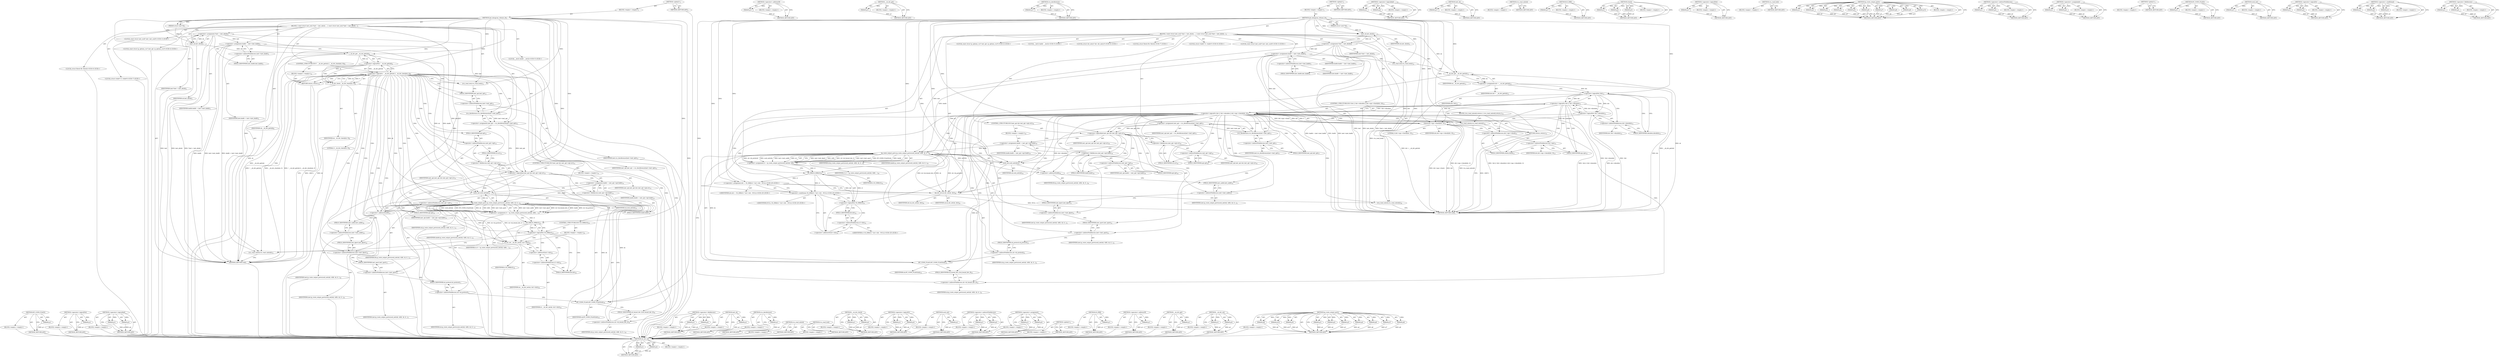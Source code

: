digraph "&lt;operator&gt;.fieldAccess" {
vulnerable_195 [label=<(METHOD,RT_CONN_FLAGS)>];
vulnerable_196 [label=<(PARAM,p1)>];
vulnerable_197 [label=<(BLOCK,&lt;empty&gt;,&lt;empty&gt;)>];
vulnerable_198 [label=<(METHOD_RETURN,ANY)>];
vulnerable_144 [label=<(METHOD,&lt;operator&gt;.logicalNot)>];
vulnerable_145 [label=<(PARAM,p1)>];
vulnerable_146 [label=<(BLOCK,&lt;empty&gt;,&lt;empty&gt;)>];
vulnerable_147 [label=<(METHOD_RETURN,ANY)>];
vulnerable_164 [label=<(METHOD,&lt;operator&gt;.logicalAnd)>];
vulnerable_165 [label=<(PARAM,p1)>];
vulnerable_166 [label=<(PARAM,p2)>];
vulnerable_167 [label=<(BLOCK,&lt;empty&gt;,&lt;empty&gt;)>];
vulnerable_168 [label=<(METHOD_RETURN,ANY)>];
vulnerable_6 [label=<(METHOD,&lt;global&gt;)<SUB>1</SUB>>];
vulnerable_7 [label=<(BLOCK,&lt;empty&gt;,&lt;empty&gt;)<SUB>1</SUB>>];
vulnerable_8 [label=<(METHOD,ip4_datagram_release_cb)<SUB>1</SUB>>];
vulnerable_9 [label=<(PARAM,struct sock *sk)<SUB>1</SUB>>];
vulnerable_10 [label=<(BLOCK,{
 	const struct inet_sock *inet = inet_sk(sk);...,{
 	const struct inet_sock *inet = inet_sk(sk);...)<SUB>2</SUB>>];
vulnerable_11 [label="<(LOCAL,const struct inet_sock* inet: inet_sock*)<SUB>3</SUB>>"];
vulnerable_12 [label=<(&lt;operator&gt;.assignment,*inet = inet_sk(sk))<SUB>3</SUB>>];
vulnerable_13 [label=<(IDENTIFIER,inet,*inet = inet_sk(sk))<SUB>3</SUB>>];
vulnerable_14 [label=<(inet_sk,inet_sk(sk))<SUB>3</SUB>>];
vulnerable_15 [label=<(IDENTIFIER,sk,inet_sk(sk))<SUB>3</SUB>>];
vulnerable_16 [label="<(LOCAL,const struct ip_options_rcu* inet_opt: ip_options_rcu*)<SUB>4</SUB>>"];
vulnerable_17 [label="<(LOCAL,__be32 daddr: __be32)<SUB>5</SUB>>"];
vulnerable_18 [label=<(&lt;operator&gt;.assignment,daddr = inet-&gt;inet_daddr)<SUB>5</SUB>>];
vulnerable_19 [label=<(IDENTIFIER,daddr,daddr = inet-&gt;inet_daddr)<SUB>5</SUB>>];
vulnerable_20 [label=<(&lt;operator&gt;.indirectFieldAccess,inet-&gt;inet_daddr)<SUB>5</SUB>>];
vulnerable_21 [label=<(IDENTIFIER,inet,daddr = inet-&gt;inet_daddr)<SUB>5</SUB>>];
vulnerable_22 [label=<(FIELD_IDENTIFIER,inet_daddr,inet_daddr)<SUB>5</SUB>>];
vulnerable_23 [label="<(LOCAL,struct flowi4 fl4: flowi4)<SUB>6</SUB>>"];
vulnerable_24 [label="<(LOCAL,struct rtable* rt: rtable*)<SUB>7</SUB>>"];
vulnerable_25 [label=<(CONTROL_STRUCTURE,IF,if (! __sk_dst_get(sk) || __sk_dst_check(sk, 0)))<SUB>9</SUB>>];
vulnerable_26 [label=<(&lt;operator&gt;.logicalOr,! __sk_dst_get(sk) || __sk_dst_check(sk, 0))<SUB>9</SUB>>];
vulnerable_27 [label=<(&lt;operator&gt;.logicalNot,! __sk_dst_get(sk))<SUB>9</SUB>>];
vulnerable_28 [label=<(__sk_dst_get,__sk_dst_get(sk))<SUB>9</SUB>>];
vulnerable_29 [label=<(IDENTIFIER,sk,__sk_dst_get(sk))<SUB>9</SUB>>];
vulnerable_30 [label=<(__sk_dst_check,__sk_dst_check(sk, 0))<SUB>9</SUB>>];
vulnerable_31 [label=<(IDENTIFIER,sk,__sk_dst_check(sk, 0))<SUB>9</SUB>>];
vulnerable_32 [label=<(LITERAL,0,__sk_dst_check(sk, 0))<SUB>9</SUB>>];
vulnerable_33 [label=<(BLOCK,&lt;empty&gt;,&lt;empty&gt;)<SUB>10</SUB>>];
vulnerable_34 [label=<(RETURN,return;,return;)<SUB>10</SUB>>];
vulnerable_35 [label=<(rcu_read_lock,rcu_read_lock())<SUB>11</SUB>>];
vulnerable_36 [label=<(&lt;operator&gt;.assignment,inet_opt = rcu_dereference(inet-&gt;inet_opt))<SUB>12</SUB>>];
vulnerable_37 [label=<(IDENTIFIER,inet_opt,inet_opt = rcu_dereference(inet-&gt;inet_opt))<SUB>12</SUB>>];
vulnerable_38 [label=<(rcu_dereference,rcu_dereference(inet-&gt;inet_opt))<SUB>12</SUB>>];
vulnerable_39 [label=<(&lt;operator&gt;.indirectFieldAccess,inet-&gt;inet_opt)<SUB>12</SUB>>];
vulnerable_40 [label=<(IDENTIFIER,inet,rcu_dereference(inet-&gt;inet_opt))<SUB>12</SUB>>];
vulnerable_41 [label=<(FIELD_IDENTIFIER,inet_opt,inet_opt)<SUB>12</SUB>>];
vulnerable_42 [label=<(CONTROL_STRUCTURE,IF,if (inet_opt &amp;&amp; inet_opt-&gt;opt.srr))<SUB>13</SUB>>];
vulnerable_43 [label=<(&lt;operator&gt;.logicalAnd,inet_opt &amp;&amp; inet_opt-&gt;opt.srr)<SUB>13</SUB>>];
vulnerable_44 [label=<(IDENTIFIER,inet_opt,inet_opt &amp;&amp; inet_opt-&gt;opt.srr)<SUB>13</SUB>>];
vulnerable_45 [label=<(&lt;operator&gt;.fieldAccess,inet_opt-&gt;opt.srr)<SUB>13</SUB>>];
vulnerable_46 [label=<(&lt;operator&gt;.indirectFieldAccess,inet_opt-&gt;opt)<SUB>13</SUB>>];
vulnerable_47 [label=<(IDENTIFIER,inet_opt,inet_opt &amp;&amp; inet_opt-&gt;opt.srr)<SUB>13</SUB>>];
vulnerable_48 [label=<(FIELD_IDENTIFIER,opt,opt)<SUB>13</SUB>>];
vulnerable_49 [label=<(FIELD_IDENTIFIER,srr,srr)<SUB>13</SUB>>];
vulnerable_50 [label=<(BLOCK,&lt;empty&gt;,&lt;empty&gt;)<SUB>14</SUB>>];
vulnerable_51 [label=<(&lt;operator&gt;.assignment,daddr = inet_opt-&gt;opt.faddr)<SUB>14</SUB>>];
vulnerable_52 [label=<(IDENTIFIER,daddr,daddr = inet_opt-&gt;opt.faddr)<SUB>14</SUB>>];
vulnerable_53 [label=<(&lt;operator&gt;.fieldAccess,inet_opt-&gt;opt.faddr)<SUB>14</SUB>>];
vulnerable_54 [label=<(&lt;operator&gt;.indirectFieldAccess,inet_opt-&gt;opt)<SUB>14</SUB>>];
vulnerable_55 [label=<(IDENTIFIER,inet_opt,daddr = inet_opt-&gt;opt.faddr)<SUB>14</SUB>>];
vulnerable_56 [label=<(FIELD_IDENTIFIER,opt,opt)<SUB>14</SUB>>];
vulnerable_57 [label=<(FIELD_IDENTIFIER,faddr,faddr)<SUB>14</SUB>>];
vulnerable_58 [label=<(&lt;operator&gt;.assignment,rt = ip_route_output_ports(sock_net(sk), &amp;fl4, ...)<SUB>15</SUB>>];
vulnerable_59 [label=<(IDENTIFIER,rt,rt = ip_route_output_ports(sock_net(sk), &amp;fl4, ...)<SUB>15</SUB>>];
vulnerable_60 [label=<(ip_route_output_ports,ip_route_output_ports(sock_net(sk), &amp;fl4, sk, d...)<SUB>15</SUB>>];
vulnerable_61 [label=<(sock_net,sock_net(sk))<SUB>15</SUB>>];
vulnerable_62 [label=<(IDENTIFIER,sk,sock_net(sk))<SUB>15</SUB>>];
vulnerable_63 [label=<(&lt;operator&gt;.addressOf,&amp;fl4)<SUB>15</SUB>>];
vulnerable_64 [label=<(IDENTIFIER,fl4,ip_route_output_ports(sock_net(sk), &amp;fl4, sk, d...)<SUB>15</SUB>>];
vulnerable_65 [label=<(IDENTIFIER,sk,ip_route_output_ports(sock_net(sk), &amp;fl4, sk, d...)<SUB>15</SUB>>];
vulnerable_66 [label=<(IDENTIFIER,daddr,ip_route_output_ports(sock_net(sk), &amp;fl4, sk, d...)<SUB>15</SUB>>];
vulnerable_67 [label=<(&lt;operator&gt;.indirectFieldAccess,inet-&gt;inet_saddr)<SUB>16</SUB>>];
vulnerable_68 [label=<(IDENTIFIER,inet,ip_route_output_ports(sock_net(sk), &amp;fl4, sk, d...)<SUB>16</SUB>>];
vulnerable_69 [label=<(FIELD_IDENTIFIER,inet_saddr,inet_saddr)<SUB>16</SUB>>];
vulnerable_70 [label=<(&lt;operator&gt;.indirectFieldAccess,inet-&gt;inet_dport)<SUB>16</SUB>>];
vulnerable_71 [label=<(IDENTIFIER,inet,ip_route_output_ports(sock_net(sk), &amp;fl4, sk, d...)<SUB>16</SUB>>];
vulnerable_72 [label=<(FIELD_IDENTIFIER,inet_dport,inet_dport)<SUB>16</SUB>>];
vulnerable_73 [label=<(&lt;operator&gt;.indirectFieldAccess,inet-&gt;inet_sport)<SUB>17</SUB>>];
vulnerable_74 [label=<(IDENTIFIER,inet,ip_route_output_ports(sock_net(sk), &amp;fl4, sk, d...)<SUB>17</SUB>>];
vulnerable_75 [label=<(FIELD_IDENTIFIER,inet_sport,inet_sport)<SUB>17</SUB>>];
vulnerable_76 [label=<(&lt;operator&gt;.indirectFieldAccess,sk-&gt;sk_protocol)<SUB>17</SUB>>];
vulnerable_77 [label=<(IDENTIFIER,sk,ip_route_output_ports(sock_net(sk), &amp;fl4, sk, d...)<SUB>17</SUB>>];
vulnerable_78 [label=<(FIELD_IDENTIFIER,sk_protocol,sk_protocol)<SUB>17</SUB>>];
vulnerable_79 [label=<(RT_CONN_FLAGS,RT_CONN_FLAGS(sk))<SUB>18</SUB>>];
vulnerable_80 [label=<(IDENTIFIER,sk,RT_CONN_FLAGS(sk))<SUB>18</SUB>>];
vulnerable_81 [label=<(&lt;operator&gt;.indirectFieldAccess,sk-&gt;sk_bound_dev_if)<SUB>18</SUB>>];
vulnerable_82 [label=<(IDENTIFIER,sk,ip_route_output_ports(sock_net(sk), &amp;fl4, sk, d...)<SUB>18</SUB>>];
vulnerable_83 [label=<(FIELD_IDENTIFIER,sk_bound_dev_if,sk_bound_dev_if)<SUB>18</SUB>>];
vulnerable_84 [label=<(CONTROL_STRUCTURE,IF,if (!IS_ERR(rt)))<SUB>19</SUB>>];
vulnerable_85 [label=<(&lt;operator&gt;.logicalNot,!IS_ERR(rt))<SUB>19</SUB>>];
vulnerable_86 [label=<(IS_ERR,IS_ERR(rt))<SUB>19</SUB>>];
vulnerable_87 [label=<(IDENTIFIER,rt,IS_ERR(rt))<SUB>19</SUB>>];
vulnerable_88 [label=<(BLOCK,&lt;empty&gt;,&lt;empty&gt;)<SUB>20</SUB>>];
vulnerable_89 [label=<(__sk_dst_set,__sk_dst_set(sk, &amp;rt-&gt;dst))<SUB>20</SUB>>];
vulnerable_90 [label=<(IDENTIFIER,sk,__sk_dst_set(sk, &amp;rt-&gt;dst))<SUB>20</SUB>>];
vulnerable_91 [label=<(&lt;operator&gt;.addressOf,&amp;rt-&gt;dst)<SUB>20</SUB>>];
vulnerable_92 [label=<(&lt;operator&gt;.indirectFieldAccess,rt-&gt;dst)<SUB>20</SUB>>];
vulnerable_93 [label=<(IDENTIFIER,rt,__sk_dst_set(sk, &amp;rt-&gt;dst))<SUB>20</SUB>>];
vulnerable_94 [label=<(FIELD_IDENTIFIER,dst,dst)<SUB>20</SUB>>];
vulnerable_95 [label=<(rcu_read_unlock,rcu_read_unlock())<SUB>21</SUB>>];
vulnerable_96 [label=<(METHOD_RETURN,void)<SUB>1</SUB>>];
vulnerable_98 [label=<(METHOD_RETURN,ANY)<SUB>1</SUB>>];
vulnerable_169 [label=<(METHOD,&lt;operator&gt;.fieldAccess)>];
vulnerable_170 [label=<(PARAM,p1)>];
vulnerable_171 [label=<(PARAM,p2)>];
vulnerable_172 [label=<(BLOCK,&lt;empty&gt;,&lt;empty&gt;)>];
vulnerable_173 [label=<(METHOD_RETURN,ANY)>];
vulnerable_130 [label=<(METHOD,inet_sk)>];
vulnerable_131 [label=<(PARAM,p1)>];
vulnerable_132 [label=<(BLOCK,&lt;empty&gt;,&lt;empty&gt;)>];
vulnerable_133 [label=<(METHOD_RETURN,ANY)>];
vulnerable_160 [label=<(METHOD,rcu_dereference)>];
vulnerable_161 [label=<(PARAM,p1)>];
vulnerable_162 [label=<(BLOCK,&lt;empty&gt;,&lt;empty&gt;)>];
vulnerable_163 [label=<(METHOD_RETURN,ANY)>];
vulnerable_208 [label=<(METHOD,rcu_read_unlock)>];
vulnerable_209 [label=<(BLOCK,&lt;empty&gt;,&lt;empty&gt;)>];
vulnerable_210 [label=<(METHOD_RETURN,ANY)>];
vulnerable_157 [label=<(METHOD,rcu_read_lock)>];
vulnerable_158 [label=<(BLOCK,&lt;empty&gt;,&lt;empty&gt;)>];
vulnerable_159 [label=<(METHOD_RETURN,ANY)>];
vulnerable_152 [label=<(METHOD,__sk_dst_check)>];
vulnerable_153 [label=<(PARAM,p1)>];
vulnerable_154 [label=<(PARAM,p2)>];
vulnerable_155 [label=<(BLOCK,&lt;empty&gt;,&lt;empty&gt;)>];
vulnerable_156 [label=<(METHOD_RETURN,ANY)>];
vulnerable_139 [label=<(METHOD,&lt;operator&gt;.logicalOr)>];
vulnerable_140 [label=<(PARAM,p1)>];
vulnerable_141 [label=<(PARAM,p2)>];
vulnerable_142 [label=<(BLOCK,&lt;empty&gt;,&lt;empty&gt;)>];
vulnerable_143 [label=<(METHOD_RETURN,ANY)>];
vulnerable_187 [label=<(METHOD,sock_net)>];
vulnerable_188 [label=<(PARAM,p1)>];
vulnerable_189 [label=<(BLOCK,&lt;empty&gt;,&lt;empty&gt;)>];
vulnerable_190 [label=<(METHOD_RETURN,ANY)>];
vulnerable_134 [label=<(METHOD,&lt;operator&gt;.indirectFieldAccess)>];
vulnerable_135 [label=<(PARAM,p1)>];
vulnerable_136 [label=<(PARAM,p2)>];
vulnerable_137 [label=<(BLOCK,&lt;empty&gt;,&lt;empty&gt;)>];
vulnerable_138 [label=<(METHOD_RETURN,ANY)>];
vulnerable_125 [label=<(METHOD,&lt;operator&gt;.assignment)>];
vulnerable_126 [label=<(PARAM,p1)>];
vulnerable_127 [label=<(PARAM,p2)>];
vulnerable_128 [label=<(BLOCK,&lt;empty&gt;,&lt;empty&gt;)>];
vulnerable_129 [label=<(METHOD_RETURN,ANY)>];
vulnerable_119 [label=<(METHOD,&lt;global&gt;)<SUB>1</SUB>>];
vulnerable_120 [label=<(BLOCK,&lt;empty&gt;,&lt;empty&gt;)>];
vulnerable_121 [label=<(METHOD_RETURN,ANY)>];
vulnerable_199 [label=<(METHOD,IS_ERR)>];
vulnerable_200 [label=<(PARAM,p1)>];
vulnerable_201 [label=<(BLOCK,&lt;empty&gt;,&lt;empty&gt;)>];
vulnerable_202 [label=<(METHOD_RETURN,ANY)>];
vulnerable_191 [label=<(METHOD,&lt;operator&gt;.addressOf)>];
vulnerable_192 [label=<(PARAM,p1)>];
vulnerable_193 [label=<(BLOCK,&lt;empty&gt;,&lt;empty&gt;)>];
vulnerable_194 [label=<(METHOD_RETURN,ANY)>];
vulnerable_148 [label=<(METHOD,__sk_dst_get)>];
vulnerable_149 [label=<(PARAM,p1)>];
vulnerable_150 [label=<(BLOCK,&lt;empty&gt;,&lt;empty&gt;)>];
vulnerable_151 [label=<(METHOD_RETURN,ANY)>];
vulnerable_203 [label=<(METHOD,__sk_dst_set)>];
vulnerable_204 [label=<(PARAM,p1)>];
vulnerable_205 [label=<(PARAM,p2)>];
vulnerable_206 [label=<(BLOCK,&lt;empty&gt;,&lt;empty&gt;)>];
vulnerable_207 [label=<(METHOD_RETURN,ANY)>];
vulnerable_174 [label=<(METHOD,ip_route_output_ports)>];
vulnerable_175 [label=<(PARAM,p1)>];
vulnerable_176 [label=<(PARAM,p2)>];
vulnerable_177 [label=<(PARAM,p3)>];
vulnerable_178 [label=<(PARAM,p4)>];
vulnerable_179 [label=<(PARAM,p5)>];
vulnerable_180 [label=<(PARAM,p6)>];
vulnerable_181 [label=<(PARAM,p7)>];
vulnerable_182 [label=<(PARAM,p8)>];
vulnerable_183 [label=<(PARAM,p9)>];
vulnerable_184 [label=<(PARAM,p10)>];
vulnerable_185 [label=<(BLOCK,&lt;empty&gt;,&lt;empty&gt;)>];
vulnerable_186 [label=<(METHOD_RETURN,ANY)>];
fixed_233 [label=<(METHOD,sk_dst_set)>];
fixed_234 [label=<(PARAM,p1)>];
fixed_235 [label=<(PARAM,p2)>];
fixed_236 [label=<(BLOCK,&lt;empty&gt;,&lt;empty&gt;)>];
fixed_237 [label=<(METHOD_RETURN,ANY)>];
fixed_215 [label=<(METHOD,&lt;operator&gt;.addressOf)>];
fixed_216 [label=<(PARAM,p1)>];
fixed_217 [label=<(BLOCK,&lt;empty&gt;,&lt;empty&gt;)>];
fixed_218 [label=<(METHOD_RETURN,ANY)>];
fixed_162 [label=<(METHOD,__sk_dst_get)>];
fixed_163 [label=<(PARAM,p1)>];
fixed_164 [label=<(BLOCK,&lt;empty&gt;,&lt;empty&gt;)>];
fixed_165 [label=<(METHOD_RETURN,ANY)>];
fixed_184 [label=<(METHOD,rcu_dereference)>];
fixed_185 [label=<(PARAM,p1)>];
fixed_186 [label=<(BLOCK,&lt;empty&gt;,&lt;empty&gt;)>];
fixed_187 [label=<(METHOD_RETURN,ANY)>];
fixed_6 [label=<(METHOD,&lt;global&gt;)<SUB>1</SUB>>];
fixed_7 [label=<(BLOCK,&lt;empty&gt;,&lt;empty&gt;)<SUB>1</SUB>>];
fixed_8 [label=<(METHOD,ip4_datagram_release_cb)<SUB>1</SUB>>];
fixed_9 [label=<(PARAM,struct sock *sk)<SUB>1</SUB>>];
fixed_10 [label=<(BLOCK,{
 	const struct inet_sock *inet = inet_sk(sk);...,{
 	const struct inet_sock *inet = inet_sk(sk);...)<SUB>2</SUB>>];
fixed_11 [label="<(LOCAL,const struct inet_sock* inet: inet_sock*)<SUB>3</SUB>>"];
fixed_12 [label=<(&lt;operator&gt;.assignment,*inet = inet_sk(sk))<SUB>3</SUB>>];
fixed_13 [label=<(IDENTIFIER,inet,*inet = inet_sk(sk))<SUB>3</SUB>>];
fixed_14 [label=<(inet_sk,inet_sk(sk))<SUB>3</SUB>>];
fixed_15 [label=<(IDENTIFIER,sk,inet_sk(sk))<SUB>3</SUB>>];
fixed_16 [label="<(LOCAL,const struct ip_options_rcu* inet_opt: ip_options_rcu*)<SUB>4</SUB>>"];
fixed_17 [label="<(LOCAL,__be32 daddr: __be32)<SUB>5</SUB>>"];
fixed_18 [label=<(&lt;operator&gt;.assignment,daddr = inet-&gt;inet_daddr)<SUB>5</SUB>>];
fixed_19 [label=<(IDENTIFIER,daddr,daddr = inet-&gt;inet_daddr)<SUB>5</SUB>>];
fixed_20 [label=<(&lt;operator&gt;.indirectFieldAccess,inet-&gt;inet_daddr)<SUB>5</SUB>>];
fixed_21 [label=<(IDENTIFIER,inet,daddr = inet-&gt;inet_daddr)<SUB>5</SUB>>];
fixed_22 [label=<(FIELD_IDENTIFIER,inet_daddr,inet_daddr)<SUB>5</SUB>>];
fixed_23 [label="<(LOCAL,struct dst_entry* dst: dst_entry*)<SUB>6</SUB>>"];
fixed_24 [label="<(LOCAL,struct flowi4 fl4: flowi4)<SUB>7</SUB>>"];
fixed_25 [label="<(LOCAL,struct rtable* rt: rtable*)<SUB>8</SUB>>"];
fixed_26 [label=<(rcu_read_lock,rcu_read_lock())<SUB>10</SUB>>];
fixed_27 [label=<(&lt;operator&gt;.assignment,dst = __sk_dst_get(sk))<SUB>12</SUB>>];
fixed_28 [label=<(IDENTIFIER,dst,dst = __sk_dst_get(sk))<SUB>12</SUB>>];
fixed_29 [label=<(__sk_dst_get,__sk_dst_get(sk))<SUB>12</SUB>>];
fixed_30 [label=<(IDENTIFIER,sk,__sk_dst_get(sk))<SUB>12</SUB>>];
fixed_31 [label=<(CONTROL_STRUCTURE,IF,if (!dst || !dst-&gt;obsolete || dst-&gt;ops-&gt;check(dst, 0)))<SUB>13</SUB>>];
fixed_32 [label=<(&lt;operator&gt;.logicalOr,!dst || !dst-&gt;obsolete || dst-&gt;ops-&gt;check(dst, 0))<SUB>13</SUB>>];
fixed_33 [label=<(&lt;operator&gt;.logicalOr,!dst || !dst-&gt;obsolete)<SUB>13</SUB>>];
fixed_34 [label=<(&lt;operator&gt;.logicalNot,!dst)<SUB>13</SUB>>];
fixed_35 [label=<(IDENTIFIER,dst,!dst)<SUB>13</SUB>>];
fixed_36 [label=<(&lt;operator&gt;.logicalNot,!dst-&gt;obsolete)<SUB>13</SUB>>];
fixed_37 [label=<(&lt;operator&gt;.indirectFieldAccess,dst-&gt;obsolete)<SUB>13</SUB>>];
fixed_38 [label=<(IDENTIFIER,dst,!dst-&gt;obsolete)<SUB>13</SUB>>];
fixed_39 [label=<(FIELD_IDENTIFIER,obsolete,obsolete)<SUB>13</SUB>>];
fixed_40 [label=<(check,dst-&gt;ops-&gt;check(dst, 0))<SUB>13</SUB>>];
fixed_41 [label=<(&lt;operator&gt;.indirectFieldAccess,dst-&gt;ops-&gt;check)<SUB>13</SUB>>];
fixed_42 [label=<(&lt;operator&gt;.indirectFieldAccess,dst-&gt;ops)<SUB>13</SUB>>];
fixed_43 [label=<(IDENTIFIER,dst,dst-&gt;ops-&gt;check(dst, 0))<SUB>13</SUB>>];
fixed_44 [label=<(FIELD_IDENTIFIER,ops,ops)<SUB>13</SUB>>];
fixed_45 [label=<(FIELD_IDENTIFIER,check,check)<SUB>13</SUB>>];
fixed_46 [label=<(IDENTIFIER,dst,dst-&gt;ops-&gt;check(dst, 0))<SUB>13</SUB>>];
fixed_47 [label=<(LITERAL,0,dst-&gt;ops-&gt;check(dst, 0))<SUB>13</SUB>>];
fixed_48 [label=<(BLOCK,{
		rcu_read_unlock();
		return;
	},{
		rcu_read_unlock();
		return;
	})<SUB>13</SUB>>];
fixed_49 [label=<(rcu_read_unlock,rcu_read_unlock())<SUB>14</SUB>>];
fixed_50 [label=<(RETURN,return;,return;)<SUB>15</SUB>>];
fixed_51 [label=<(&lt;operator&gt;.assignment,inet_opt = rcu_dereference(inet-&gt;inet_opt))<SUB>17</SUB>>];
fixed_52 [label=<(IDENTIFIER,inet_opt,inet_opt = rcu_dereference(inet-&gt;inet_opt))<SUB>17</SUB>>];
fixed_53 [label=<(rcu_dereference,rcu_dereference(inet-&gt;inet_opt))<SUB>17</SUB>>];
fixed_54 [label=<(&lt;operator&gt;.indirectFieldAccess,inet-&gt;inet_opt)<SUB>17</SUB>>];
fixed_55 [label=<(IDENTIFIER,inet,rcu_dereference(inet-&gt;inet_opt))<SUB>17</SUB>>];
fixed_56 [label=<(FIELD_IDENTIFIER,inet_opt,inet_opt)<SUB>17</SUB>>];
fixed_57 [label=<(CONTROL_STRUCTURE,IF,if (inet_opt &amp;&amp; inet_opt-&gt;opt.srr))<SUB>18</SUB>>];
fixed_58 [label=<(&lt;operator&gt;.logicalAnd,inet_opt &amp;&amp; inet_opt-&gt;opt.srr)<SUB>18</SUB>>];
fixed_59 [label=<(IDENTIFIER,inet_opt,inet_opt &amp;&amp; inet_opt-&gt;opt.srr)<SUB>18</SUB>>];
fixed_60 [label=<(&lt;operator&gt;.fieldAccess,inet_opt-&gt;opt.srr)<SUB>18</SUB>>];
fixed_61 [label=<(&lt;operator&gt;.indirectFieldAccess,inet_opt-&gt;opt)<SUB>18</SUB>>];
fixed_62 [label=<(IDENTIFIER,inet_opt,inet_opt &amp;&amp; inet_opt-&gt;opt.srr)<SUB>18</SUB>>];
fixed_63 [label=<(FIELD_IDENTIFIER,opt,opt)<SUB>18</SUB>>];
fixed_64 [label=<(FIELD_IDENTIFIER,srr,srr)<SUB>18</SUB>>];
fixed_65 [label=<(BLOCK,&lt;empty&gt;,&lt;empty&gt;)<SUB>19</SUB>>];
fixed_66 [label=<(&lt;operator&gt;.assignment,daddr = inet_opt-&gt;opt.faddr)<SUB>19</SUB>>];
fixed_67 [label=<(IDENTIFIER,daddr,daddr = inet_opt-&gt;opt.faddr)<SUB>19</SUB>>];
fixed_68 [label=<(&lt;operator&gt;.fieldAccess,inet_opt-&gt;opt.faddr)<SUB>19</SUB>>];
fixed_69 [label=<(&lt;operator&gt;.indirectFieldAccess,inet_opt-&gt;opt)<SUB>19</SUB>>];
fixed_70 [label=<(IDENTIFIER,inet_opt,daddr = inet_opt-&gt;opt.faddr)<SUB>19</SUB>>];
fixed_71 [label=<(FIELD_IDENTIFIER,opt,opt)<SUB>19</SUB>>];
fixed_72 [label=<(FIELD_IDENTIFIER,faddr,faddr)<SUB>19</SUB>>];
fixed_73 [label=<(&lt;operator&gt;.assignment,rt = ip_route_output_ports(sock_net(sk), &amp;fl4, ...)<SUB>20</SUB>>];
fixed_74 [label=<(IDENTIFIER,rt,rt = ip_route_output_ports(sock_net(sk), &amp;fl4, ...)<SUB>20</SUB>>];
fixed_75 [label=<(ip_route_output_ports,ip_route_output_ports(sock_net(sk), &amp;fl4, sk, d...)<SUB>20</SUB>>];
fixed_76 [label=<(sock_net,sock_net(sk))<SUB>20</SUB>>];
fixed_77 [label=<(IDENTIFIER,sk,sock_net(sk))<SUB>20</SUB>>];
fixed_78 [label=<(&lt;operator&gt;.addressOf,&amp;fl4)<SUB>20</SUB>>];
fixed_79 [label=<(IDENTIFIER,fl4,ip_route_output_ports(sock_net(sk), &amp;fl4, sk, d...)<SUB>20</SUB>>];
fixed_80 [label=<(IDENTIFIER,sk,ip_route_output_ports(sock_net(sk), &amp;fl4, sk, d...)<SUB>20</SUB>>];
fixed_81 [label=<(IDENTIFIER,daddr,ip_route_output_ports(sock_net(sk), &amp;fl4, sk, d...)<SUB>20</SUB>>];
fixed_82 [label=<(&lt;operator&gt;.indirectFieldAccess,inet-&gt;inet_saddr)<SUB>21</SUB>>];
fixed_83 [label=<(IDENTIFIER,inet,ip_route_output_ports(sock_net(sk), &amp;fl4, sk, d...)<SUB>21</SUB>>];
fixed_84 [label=<(FIELD_IDENTIFIER,inet_saddr,inet_saddr)<SUB>21</SUB>>];
fixed_85 [label=<(&lt;operator&gt;.indirectFieldAccess,inet-&gt;inet_dport)<SUB>21</SUB>>];
fixed_86 [label=<(IDENTIFIER,inet,ip_route_output_ports(sock_net(sk), &amp;fl4, sk, d...)<SUB>21</SUB>>];
fixed_87 [label=<(FIELD_IDENTIFIER,inet_dport,inet_dport)<SUB>21</SUB>>];
fixed_88 [label=<(&lt;operator&gt;.indirectFieldAccess,inet-&gt;inet_sport)<SUB>22</SUB>>];
fixed_89 [label=<(IDENTIFIER,inet,ip_route_output_ports(sock_net(sk), &amp;fl4, sk, d...)<SUB>22</SUB>>];
fixed_90 [label=<(FIELD_IDENTIFIER,inet_sport,inet_sport)<SUB>22</SUB>>];
fixed_91 [label=<(&lt;operator&gt;.indirectFieldAccess,sk-&gt;sk_protocol)<SUB>22</SUB>>];
fixed_92 [label=<(IDENTIFIER,sk,ip_route_output_ports(sock_net(sk), &amp;fl4, sk, d...)<SUB>22</SUB>>];
fixed_93 [label=<(FIELD_IDENTIFIER,sk_protocol,sk_protocol)<SUB>22</SUB>>];
fixed_94 [label=<(RT_CONN_FLAGS,RT_CONN_FLAGS(sk))<SUB>23</SUB>>];
fixed_95 [label=<(IDENTIFIER,sk,RT_CONN_FLAGS(sk))<SUB>23</SUB>>];
fixed_96 [label=<(&lt;operator&gt;.indirectFieldAccess,sk-&gt;sk_bound_dev_if)<SUB>23</SUB>>];
fixed_97 [label=<(IDENTIFIER,sk,ip_route_output_ports(sock_net(sk), &amp;fl4, sk, d...)<SUB>23</SUB>>];
fixed_98 [label=<(FIELD_IDENTIFIER,sk_bound_dev_if,sk_bound_dev_if)<SUB>23</SUB>>];
fixed_99 [label="<(&lt;operator&gt;.assignment,dst = !IS_ERR(rt) ? &amp;rt-&gt;dst : NULL)<SUB>25</SUB>>"];
fixed_100 [label="<(IDENTIFIER,dst,dst = !IS_ERR(rt) ? &amp;rt-&gt;dst : NULL)<SUB>25</SUB>>"];
fixed_101 [label="<(&lt;operator&gt;.conditional,!IS_ERR(rt) ? &amp;rt-&gt;dst : NULL)<SUB>25</SUB>>"];
fixed_102 [label=<(&lt;operator&gt;.logicalNot,!IS_ERR(rt))<SUB>25</SUB>>];
fixed_103 [label=<(IS_ERR,IS_ERR(rt))<SUB>25</SUB>>];
fixed_104 [label=<(IDENTIFIER,rt,IS_ERR(rt))<SUB>25</SUB>>];
fixed_105 [label=<(&lt;operator&gt;.addressOf,&amp;rt-&gt;dst)<SUB>25</SUB>>];
fixed_106 [label=<(&lt;operator&gt;.indirectFieldAccess,rt-&gt;dst)<SUB>25</SUB>>];
fixed_107 [label="<(IDENTIFIER,rt,!IS_ERR(rt) ? &amp;rt-&gt;dst : NULL)<SUB>25</SUB>>"];
fixed_108 [label=<(FIELD_IDENTIFIER,dst,dst)<SUB>25</SUB>>];
fixed_109 [label="<(IDENTIFIER,NULL,!IS_ERR(rt) ? &amp;rt-&gt;dst : NULL)<SUB>25</SUB>>"];
fixed_110 [label=<(sk_dst_set,sk_dst_set(sk, dst))<SUB>26</SUB>>];
fixed_111 [label=<(IDENTIFIER,sk,sk_dst_set(sk, dst))<SUB>26</SUB>>];
fixed_112 [label=<(IDENTIFIER,dst,sk_dst_set(sk, dst))<SUB>26</SUB>>];
fixed_113 [label=<(rcu_read_unlock,rcu_read_unlock())<SUB>28</SUB>>];
fixed_114 [label=<(METHOD_RETURN,void)<SUB>1</SUB>>];
fixed_116 [label=<(METHOD_RETURN,ANY)<SUB>1</SUB>>];
fixed_188 [label=<(METHOD,&lt;operator&gt;.logicalAnd)>];
fixed_189 [label=<(PARAM,p1)>];
fixed_190 [label=<(PARAM,p2)>];
fixed_191 [label=<(BLOCK,&lt;empty&gt;,&lt;empty&gt;)>];
fixed_192 [label=<(METHOD_RETURN,ANY)>];
fixed_150 [label=<(METHOD,inet_sk)>];
fixed_151 [label=<(PARAM,p1)>];
fixed_152 [label=<(BLOCK,&lt;empty&gt;,&lt;empty&gt;)>];
fixed_153 [label=<(METHOD_RETURN,ANY)>];
fixed_181 [label=<(METHOD,rcu_read_unlock)>];
fixed_182 [label=<(BLOCK,&lt;empty&gt;,&lt;empty&gt;)>];
fixed_183 [label=<(METHOD_RETURN,ANY)>];
fixed_229 [label=<(METHOD,IS_ERR)>];
fixed_230 [label=<(PARAM,p1)>];
fixed_231 [label=<(BLOCK,&lt;empty&gt;,&lt;empty&gt;)>];
fixed_232 [label=<(METHOD_RETURN,ANY)>];
fixed_175 [label=<(METHOD,check)>];
fixed_176 [label=<(PARAM,p1)>];
fixed_177 [label=<(PARAM,p2)>];
fixed_178 [label=<(PARAM,p3)>];
fixed_179 [label=<(BLOCK,&lt;empty&gt;,&lt;empty&gt;)>];
fixed_180 [label=<(METHOD_RETURN,ANY)>];
fixed_171 [label=<(METHOD,&lt;operator&gt;.logicalNot)>];
fixed_172 [label=<(PARAM,p1)>];
fixed_173 [label=<(BLOCK,&lt;empty&gt;,&lt;empty&gt;)>];
fixed_174 [label=<(METHOD_RETURN,ANY)>];
fixed_159 [label=<(METHOD,rcu_read_lock)>];
fixed_160 [label=<(BLOCK,&lt;empty&gt;,&lt;empty&gt;)>];
fixed_161 [label=<(METHOD_RETURN,ANY)>];
fixed_198 [label=<(METHOD,ip_route_output_ports)>];
fixed_199 [label=<(PARAM,p1)>];
fixed_200 [label=<(PARAM,p2)>];
fixed_201 [label=<(PARAM,p3)>];
fixed_202 [label=<(PARAM,p4)>];
fixed_203 [label=<(PARAM,p5)>];
fixed_204 [label=<(PARAM,p6)>];
fixed_205 [label=<(PARAM,p7)>];
fixed_206 [label=<(PARAM,p8)>];
fixed_207 [label=<(PARAM,p9)>];
fixed_208 [label=<(PARAM,p10)>];
fixed_209 [label=<(BLOCK,&lt;empty&gt;,&lt;empty&gt;)>];
fixed_210 [label=<(METHOD_RETURN,ANY)>];
fixed_154 [label=<(METHOD,&lt;operator&gt;.indirectFieldAccess)>];
fixed_155 [label=<(PARAM,p1)>];
fixed_156 [label=<(PARAM,p2)>];
fixed_157 [label=<(BLOCK,&lt;empty&gt;,&lt;empty&gt;)>];
fixed_158 [label=<(METHOD_RETURN,ANY)>];
fixed_145 [label=<(METHOD,&lt;operator&gt;.assignment)>];
fixed_146 [label=<(PARAM,p1)>];
fixed_147 [label=<(PARAM,p2)>];
fixed_148 [label=<(BLOCK,&lt;empty&gt;,&lt;empty&gt;)>];
fixed_149 [label=<(METHOD_RETURN,ANY)>];
fixed_139 [label=<(METHOD,&lt;global&gt;)<SUB>1</SUB>>];
fixed_140 [label=<(BLOCK,&lt;empty&gt;,&lt;empty&gt;)>];
fixed_141 [label=<(METHOD_RETURN,ANY)>];
fixed_219 [label=<(METHOD,RT_CONN_FLAGS)>];
fixed_220 [label=<(PARAM,p1)>];
fixed_221 [label=<(BLOCK,&lt;empty&gt;,&lt;empty&gt;)>];
fixed_222 [label=<(METHOD_RETURN,ANY)>];
fixed_211 [label=<(METHOD,sock_net)>];
fixed_212 [label=<(PARAM,p1)>];
fixed_213 [label=<(BLOCK,&lt;empty&gt;,&lt;empty&gt;)>];
fixed_214 [label=<(METHOD_RETURN,ANY)>];
fixed_166 [label=<(METHOD,&lt;operator&gt;.logicalOr)>];
fixed_167 [label=<(PARAM,p1)>];
fixed_168 [label=<(PARAM,p2)>];
fixed_169 [label=<(BLOCK,&lt;empty&gt;,&lt;empty&gt;)>];
fixed_170 [label=<(METHOD_RETURN,ANY)>];
fixed_223 [label=<(METHOD,&lt;operator&gt;.conditional)>];
fixed_224 [label=<(PARAM,p1)>];
fixed_225 [label=<(PARAM,p2)>];
fixed_226 [label=<(PARAM,p3)>];
fixed_227 [label=<(BLOCK,&lt;empty&gt;,&lt;empty&gt;)>];
fixed_228 [label=<(METHOD_RETURN,ANY)>];
fixed_193 [label=<(METHOD,&lt;operator&gt;.fieldAccess)>];
fixed_194 [label=<(PARAM,p1)>];
fixed_195 [label=<(PARAM,p2)>];
fixed_196 [label=<(BLOCK,&lt;empty&gt;,&lt;empty&gt;)>];
fixed_197 [label=<(METHOD_RETURN,ANY)>];
vulnerable_195 -> vulnerable_196  [key=0, label="AST: "];
vulnerable_195 -> vulnerable_196  [key=1, label="DDG: "];
vulnerable_195 -> vulnerable_197  [key=0, label="AST: "];
vulnerable_195 -> vulnerable_198  [key=0, label="AST: "];
vulnerable_195 -> vulnerable_198  [key=1, label="CFG: "];
vulnerable_196 -> vulnerable_198  [key=0, label="DDG: p1"];
vulnerable_197 -> fixed_233  [key=0];
vulnerable_198 -> fixed_233  [key=0];
vulnerable_144 -> vulnerable_145  [key=0, label="AST: "];
vulnerable_144 -> vulnerable_145  [key=1, label="DDG: "];
vulnerable_144 -> vulnerable_146  [key=0, label="AST: "];
vulnerable_144 -> vulnerable_147  [key=0, label="AST: "];
vulnerable_144 -> vulnerable_147  [key=1, label="CFG: "];
vulnerable_145 -> vulnerable_147  [key=0, label="DDG: p1"];
vulnerable_146 -> fixed_233  [key=0];
vulnerable_147 -> fixed_233  [key=0];
vulnerable_164 -> vulnerable_165  [key=0, label="AST: "];
vulnerable_164 -> vulnerable_165  [key=1, label="DDG: "];
vulnerable_164 -> vulnerable_167  [key=0, label="AST: "];
vulnerable_164 -> vulnerable_166  [key=0, label="AST: "];
vulnerable_164 -> vulnerable_166  [key=1, label="DDG: "];
vulnerable_164 -> vulnerable_168  [key=0, label="AST: "];
vulnerable_164 -> vulnerable_168  [key=1, label="CFG: "];
vulnerable_165 -> vulnerable_168  [key=0, label="DDG: p1"];
vulnerable_166 -> vulnerable_168  [key=0, label="DDG: p2"];
vulnerable_167 -> fixed_233  [key=0];
vulnerable_168 -> fixed_233  [key=0];
vulnerable_6 -> vulnerable_7  [key=0, label="AST: "];
vulnerable_6 -> vulnerable_98  [key=0, label="AST: "];
vulnerable_6 -> vulnerable_98  [key=1, label="CFG: "];
vulnerable_7 -> vulnerable_8  [key=0, label="AST: "];
vulnerable_8 -> vulnerable_9  [key=0, label="AST: "];
vulnerable_8 -> vulnerable_9  [key=1, label="DDG: "];
vulnerable_8 -> vulnerable_10  [key=0, label="AST: "];
vulnerable_8 -> vulnerable_96  [key=0, label="AST: "];
vulnerable_8 -> vulnerable_14  [key=0, label="CFG: "];
vulnerable_8 -> vulnerable_14  [key=1, label="DDG: "];
vulnerable_8 -> vulnerable_35  [key=0, label="DDG: "];
vulnerable_8 -> vulnerable_95  [key=0, label="DDG: "];
vulnerable_8 -> vulnerable_34  [key=0, label="DDG: "];
vulnerable_8 -> vulnerable_43  [key=0, label="DDG: "];
vulnerable_8 -> vulnerable_60  [key=0, label="DDG: "];
vulnerable_8 -> vulnerable_30  [key=0, label="DDG: "];
vulnerable_8 -> vulnerable_61  [key=0, label="DDG: "];
vulnerable_8 -> vulnerable_79  [key=0, label="DDG: "];
vulnerable_8 -> vulnerable_86  [key=0, label="DDG: "];
vulnerable_8 -> vulnerable_89  [key=0, label="DDG: "];
vulnerable_8 -> vulnerable_28  [key=0, label="DDG: "];
vulnerable_9 -> vulnerable_14  [key=0, label="DDG: sk"];
vulnerable_10 -> vulnerable_11  [key=0, label="AST: "];
vulnerable_10 -> vulnerable_12  [key=0, label="AST: "];
vulnerable_10 -> vulnerable_16  [key=0, label="AST: "];
vulnerable_10 -> vulnerable_17  [key=0, label="AST: "];
vulnerable_10 -> vulnerable_18  [key=0, label="AST: "];
vulnerable_10 -> vulnerable_23  [key=0, label="AST: "];
vulnerable_10 -> vulnerable_24  [key=0, label="AST: "];
vulnerable_10 -> vulnerable_25  [key=0, label="AST: "];
vulnerable_10 -> vulnerable_35  [key=0, label="AST: "];
vulnerable_10 -> vulnerable_36  [key=0, label="AST: "];
vulnerable_10 -> vulnerable_42  [key=0, label="AST: "];
vulnerable_10 -> vulnerable_58  [key=0, label="AST: "];
vulnerable_10 -> vulnerable_84  [key=0, label="AST: "];
vulnerable_10 -> vulnerable_95  [key=0, label="AST: "];
vulnerable_11 -> fixed_233  [key=0];
vulnerable_12 -> vulnerable_13  [key=0, label="AST: "];
vulnerable_12 -> vulnerable_14  [key=0, label="AST: "];
vulnerable_12 -> vulnerable_22  [key=0, label="CFG: "];
vulnerable_12 -> vulnerable_96  [key=0, label="DDG: inet"];
vulnerable_12 -> vulnerable_96  [key=1, label="DDG: inet_sk(sk)"];
vulnerable_12 -> vulnerable_96  [key=2, label="DDG: *inet = inet_sk(sk)"];
vulnerable_12 -> vulnerable_18  [key=0, label="DDG: inet"];
vulnerable_12 -> vulnerable_38  [key=0, label="DDG: inet"];
vulnerable_12 -> vulnerable_60  [key=0, label="DDG: inet"];
vulnerable_13 -> fixed_233  [key=0];
vulnerable_14 -> vulnerable_15  [key=0, label="AST: "];
vulnerable_14 -> vulnerable_12  [key=0, label="CFG: "];
vulnerable_14 -> vulnerable_12  [key=1, label="DDG: sk"];
vulnerable_14 -> vulnerable_28  [key=0, label="DDG: sk"];
vulnerable_15 -> fixed_233  [key=0];
vulnerable_16 -> fixed_233  [key=0];
vulnerable_17 -> fixed_233  [key=0];
vulnerable_18 -> vulnerable_19  [key=0, label="AST: "];
vulnerable_18 -> vulnerable_20  [key=0, label="AST: "];
vulnerable_18 -> vulnerable_28  [key=0, label="CFG: "];
vulnerable_18 -> vulnerable_96  [key=0, label="DDG: daddr"];
vulnerable_18 -> vulnerable_96  [key=1, label="DDG: inet-&gt;inet_daddr"];
vulnerable_18 -> vulnerable_96  [key=2, label="DDG: daddr = inet-&gt;inet_daddr"];
vulnerable_18 -> vulnerable_60  [key=0, label="DDG: daddr"];
vulnerable_19 -> fixed_233  [key=0];
vulnerable_20 -> vulnerable_21  [key=0, label="AST: "];
vulnerable_20 -> vulnerable_22  [key=0, label="AST: "];
vulnerable_20 -> vulnerable_18  [key=0, label="CFG: "];
vulnerable_21 -> fixed_233  [key=0];
vulnerable_22 -> vulnerable_20  [key=0, label="CFG: "];
vulnerable_23 -> fixed_233  [key=0];
vulnerable_24 -> fixed_233  [key=0];
vulnerable_25 -> vulnerable_26  [key=0, label="AST: "];
vulnerable_25 -> vulnerable_33  [key=0, label="AST: "];
vulnerable_26 -> vulnerable_27  [key=0, label="AST: "];
vulnerable_26 -> vulnerable_30  [key=0, label="AST: "];
vulnerable_26 -> vulnerable_34  [key=0, label="CFG: "];
vulnerable_26 -> vulnerable_34  [key=1, label="CDG: "];
vulnerable_26 -> vulnerable_35  [key=0, label="CFG: "];
vulnerable_26 -> vulnerable_35  [key=1, label="CDG: "];
vulnerable_26 -> vulnerable_96  [key=0, label="DDG: ! __sk_dst_get(sk)"];
vulnerable_26 -> vulnerable_96  [key=1, label="DDG: __sk_dst_check(sk, 0)"];
vulnerable_26 -> vulnerable_96  [key=2, label="DDG: ! __sk_dst_get(sk) || __sk_dst_check(sk, 0)"];
vulnerable_26 -> vulnerable_60  [key=0, label="CDG: "];
vulnerable_26 -> vulnerable_73  [key=0, label="CDG: "];
vulnerable_26 -> vulnerable_75  [key=0, label="CDG: "];
vulnerable_26 -> vulnerable_81  [key=0, label="CDG: "];
vulnerable_26 -> vulnerable_85  [key=0, label="CDG: "];
vulnerable_26 -> vulnerable_38  [key=0, label="CDG: "];
vulnerable_26 -> vulnerable_72  [key=0, label="CDG: "];
vulnerable_26 -> vulnerable_69  [key=0, label="CDG: "];
vulnerable_26 -> vulnerable_67  [key=0, label="CDG: "];
vulnerable_26 -> vulnerable_95  [key=0, label="CDG: "];
vulnerable_26 -> vulnerable_76  [key=0, label="CDG: "];
vulnerable_26 -> vulnerable_79  [key=0, label="CDG: "];
vulnerable_26 -> vulnerable_43  [key=0, label="CDG: "];
vulnerable_26 -> vulnerable_58  [key=0, label="CDG: "];
vulnerable_26 -> vulnerable_61  [key=0, label="CDG: "];
vulnerable_26 -> vulnerable_83  [key=0, label="CDG: "];
vulnerable_26 -> vulnerable_36  [key=0, label="CDG: "];
vulnerable_26 -> vulnerable_41  [key=0, label="CDG: "];
vulnerable_26 -> vulnerable_70  [key=0, label="CDG: "];
vulnerable_26 -> vulnerable_63  [key=0, label="CDG: "];
vulnerable_26 -> vulnerable_78  [key=0, label="CDG: "];
vulnerable_26 -> vulnerable_39  [key=0, label="CDG: "];
vulnerable_26 -> vulnerable_86  [key=0, label="CDG: "];
vulnerable_26 -> vulnerable_48  [key=0, label="CDG: "];
vulnerable_26 -> vulnerable_49  [key=0, label="CDG: "];
vulnerable_26 -> vulnerable_46  [key=0, label="CDG: "];
vulnerable_26 -> vulnerable_45  [key=0, label="CDG: "];
vulnerable_27 -> vulnerable_28  [key=0, label="AST: "];
vulnerable_27 -> vulnerable_26  [key=0, label="CFG: "];
vulnerable_27 -> vulnerable_26  [key=1, label="DDG: __sk_dst_get(sk)"];
vulnerable_27 -> vulnerable_30  [key=0, label="CFG: "];
vulnerable_27 -> vulnerable_30  [key=1, label="CDG: "];
vulnerable_27 -> vulnerable_96  [key=0, label="DDG: __sk_dst_get(sk)"];
vulnerable_28 -> vulnerable_29  [key=0, label="AST: "];
vulnerable_28 -> vulnerable_27  [key=0, label="CFG: "];
vulnerable_28 -> vulnerable_27  [key=1, label="DDG: sk"];
vulnerable_28 -> vulnerable_96  [key=0, label="DDG: sk"];
vulnerable_28 -> vulnerable_30  [key=0, label="DDG: sk"];
vulnerable_28 -> vulnerable_61  [key=0, label="DDG: sk"];
vulnerable_29 -> fixed_233  [key=0];
vulnerable_30 -> vulnerable_31  [key=0, label="AST: "];
vulnerable_30 -> vulnerable_32  [key=0, label="AST: "];
vulnerable_30 -> vulnerable_26  [key=0, label="CFG: "];
vulnerable_30 -> vulnerable_26  [key=1, label="DDG: sk"];
vulnerable_30 -> vulnerable_26  [key=2, label="DDG: 0"];
vulnerable_30 -> vulnerable_96  [key=0, label="DDG: sk"];
vulnerable_30 -> vulnerable_61  [key=0, label="DDG: sk"];
vulnerable_31 -> fixed_233  [key=0];
vulnerable_32 -> fixed_233  [key=0];
vulnerable_33 -> vulnerable_34  [key=0, label="AST: "];
vulnerable_34 -> vulnerable_96  [key=0, label="CFG: "];
vulnerable_34 -> vulnerable_96  [key=1, label="DDG: &lt;RET&gt;"];
vulnerable_35 -> vulnerable_41  [key=0, label="CFG: "];
vulnerable_36 -> vulnerable_37  [key=0, label="AST: "];
vulnerable_36 -> vulnerable_38  [key=0, label="AST: "];
vulnerable_36 -> vulnerable_43  [key=0, label="CFG: "];
vulnerable_36 -> vulnerable_43  [key=1, label="DDG: inet_opt"];
vulnerable_36 -> vulnerable_48  [key=0, label="CFG: "];
vulnerable_37 -> fixed_233  [key=0];
vulnerable_38 -> vulnerable_39  [key=0, label="AST: "];
vulnerable_38 -> vulnerable_36  [key=0, label="CFG: "];
vulnerable_38 -> vulnerable_36  [key=1, label="DDG: inet-&gt;inet_opt"];
vulnerable_39 -> vulnerable_40  [key=0, label="AST: "];
vulnerable_39 -> vulnerable_41  [key=0, label="AST: "];
vulnerable_39 -> vulnerable_38  [key=0, label="CFG: "];
vulnerable_40 -> fixed_233  [key=0];
vulnerable_41 -> vulnerable_39  [key=0, label="CFG: "];
vulnerable_42 -> vulnerable_43  [key=0, label="AST: "];
vulnerable_42 -> vulnerable_50  [key=0, label="AST: "];
vulnerable_43 -> vulnerable_44  [key=0, label="AST: "];
vulnerable_43 -> vulnerable_45  [key=0, label="AST: "];
vulnerable_43 -> vulnerable_56  [key=0, label="CFG: "];
vulnerable_43 -> vulnerable_56  [key=1, label="CDG: "];
vulnerable_43 -> vulnerable_61  [key=0, label="CFG: "];
vulnerable_43 -> vulnerable_51  [key=0, label="CDG: "];
vulnerable_43 -> vulnerable_57  [key=0, label="CDG: "];
vulnerable_43 -> vulnerable_54  [key=0, label="CDG: "];
vulnerable_43 -> vulnerable_53  [key=0, label="CDG: "];
vulnerable_44 -> fixed_233  [key=0];
vulnerable_45 -> vulnerable_46  [key=0, label="AST: "];
vulnerable_45 -> vulnerable_49  [key=0, label="AST: "];
vulnerable_45 -> vulnerable_43  [key=0, label="CFG: "];
vulnerable_46 -> vulnerable_47  [key=0, label="AST: "];
vulnerable_46 -> vulnerable_48  [key=0, label="AST: "];
vulnerable_46 -> vulnerable_49  [key=0, label="CFG: "];
vulnerable_47 -> fixed_233  [key=0];
vulnerable_48 -> vulnerable_46  [key=0, label="CFG: "];
vulnerable_49 -> vulnerable_45  [key=0, label="CFG: "];
vulnerable_50 -> vulnerable_51  [key=0, label="AST: "];
vulnerable_51 -> vulnerable_52  [key=0, label="AST: "];
vulnerable_51 -> vulnerable_53  [key=0, label="AST: "];
vulnerable_51 -> vulnerable_61  [key=0, label="CFG: "];
vulnerable_51 -> vulnerable_60  [key=0, label="DDG: daddr"];
vulnerable_52 -> fixed_233  [key=0];
vulnerable_53 -> vulnerable_54  [key=0, label="AST: "];
vulnerable_53 -> vulnerable_57  [key=0, label="AST: "];
vulnerable_53 -> vulnerable_51  [key=0, label="CFG: "];
vulnerable_54 -> vulnerable_55  [key=0, label="AST: "];
vulnerable_54 -> vulnerable_56  [key=0, label="AST: "];
vulnerable_54 -> vulnerable_57  [key=0, label="CFG: "];
vulnerable_55 -> fixed_233  [key=0];
vulnerable_56 -> vulnerable_54  [key=0, label="CFG: "];
vulnerable_57 -> vulnerable_53  [key=0, label="CFG: "];
vulnerable_58 -> vulnerable_59  [key=0, label="AST: "];
vulnerable_58 -> vulnerable_60  [key=0, label="AST: "];
vulnerable_58 -> vulnerable_86  [key=0, label="CFG: "];
vulnerable_58 -> vulnerable_86  [key=1, label="DDG: rt"];
vulnerable_59 -> fixed_233  [key=0];
vulnerable_60 -> vulnerable_61  [key=0, label="AST: "];
vulnerable_60 -> vulnerable_63  [key=0, label="AST: "];
vulnerable_60 -> vulnerable_65  [key=0, label="AST: "];
vulnerable_60 -> vulnerable_66  [key=0, label="AST: "];
vulnerable_60 -> vulnerable_67  [key=0, label="AST: "];
vulnerable_60 -> vulnerable_70  [key=0, label="AST: "];
vulnerable_60 -> vulnerable_73  [key=0, label="AST: "];
vulnerable_60 -> vulnerable_76  [key=0, label="AST: "];
vulnerable_60 -> vulnerable_79  [key=0, label="AST: "];
vulnerable_60 -> vulnerable_81  [key=0, label="AST: "];
vulnerable_60 -> vulnerable_58  [key=0, label="CFG: "];
vulnerable_60 -> vulnerable_58  [key=1, label="DDG: inet-&gt;inet_saddr"];
vulnerable_60 -> vulnerable_58  [key=2, label="DDG: inet-&gt;inet_dport"];
vulnerable_60 -> vulnerable_58  [key=3, label="DDG: sk-&gt;sk_bound_dev_if"];
vulnerable_60 -> vulnerable_58  [key=4, label="DDG: daddr"];
vulnerable_60 -> vulnerable_58  [key=5, label="DDG: sk-&gt;sk_protocol"];
vulnerable_60 -> vulnerable_58  [key=6, label="DDG: sock_net(sk)"];
vulnerable_60 -> vulnerable_58  [key=7, label="DDG: RT_CONN_FLAGS(sk)"];
vulnerable_60 -> vulnerable_58  [key=8, label="DDG: sk"];
vulnerable_60 -> vulnerable_58  [key=9, label="DDG: &amp;fl4"];
vulnerable_60 -> vulnerable_58  [key=10, label="DDG: inet-&gt;inet_sport"];
vulnerable_60 -> vulnerable_89  [key=0, label="DDG: sk"];
vulnerable_60 -> vulnerable_89  [key=1, label="DDG: sk-&gt;sk_protocol"];
vulnerable_60 -> vulnerable_89  [key=2, label="DDG: sk-&gt;sk_bound_dev_if"];
vulnerable_61 -> vulnerable_62  [key=0, label="AST: "];
vulnerable_61 -> vulnerable_63  [key=0, label="CFG: "];
vulnerable_61 -> vulnerable_60  [key=0, label="DDG: sk"];
vulnerable_61 -> vulnerable_79  [key=0, label="DDG: sk"];
vulnerable_62 -> fixed_233  [key=0];
vulnerable_63 -> vulnerable_64  [key=0, label="AST: "];
vulnerable_63 -> vulnerable_69  [key=0, label="CFG: "];
vulnerable_64 -> fixed_233  [key=0];
vulnerable_65 -> fixed_233  [key=0];
vulnerable_66 -> fixed_233  [key=0];
vulnerable_67 -> vulnerable_68  [key=0, label="AST: "];
vulnerable_67 -> vulnerable_69  [key=0, label="AST: "];
vulnerable_67 -> vulnerable_72  [key=0, label="CFG: "];
vulnerable_68 -> fixed_233  [key=0];
vulnerable_69 -> vulnerable_67  [key=0, label="CFG: "];
vulnerable_70 -> vulnerable_71  [key=0, label="AST: "];
vulnerable_70 -> vulnerable_72  [key=0, label="AST: "];
vulnerable_70 -> vulnerable_75  [key=0, label="CFG: "];
vulnerable_71 -> fixed_233  [key=0];
vulnerable_72 -> vulnerable_70  [key=0, label="CFG: "];
vulnerable_73 -> vulnerable_74  [key=0, label="AST: "];
vulnerable_73 -> vulnerable_75  [key=0, label="AST: "];
vulnerable_73 -> vulnerable_78  [key=0, label="CFG: "];
vulnerable_74 -> fixed_233  [key=0];
vulnerable_75 -> vulnerable_73  [key=0, label="CFG: "];
vulnerable_76 -> vulnerable_77  [key=0, label="AST: "];
vulnerable_76 -> vulnerable_78  [key=0, label="AST: "];
vulnerable_76 -> vulnerable_79  [key=0, label="CFG: "];
vulnerable_77 -> fixed_233  [key=0];
vulnerable_78 -> vulnerable_76  [key=0, label="CFG: "];
vulnerable_79 -> vulnerable_80  [key=0, label="AST: "];
vulnerable_79 -> vulnerable_83  [key=0, label="CFG: "];
vulnerable_79 -> vulnerable_60  [key=0, label="DDG: sk"];
vulnerable_80 -> fixed_233  [key=0];
vulnerable_81 -> vulnerable_82  [key=0, label="AST: "];
vulnerable_81 -> vulnerable_83  [key=0, label="AST: "];
vulnerable_81 -> vulnerable_60  [key=0, label="CFG: "];
vulnerable_82 -> fixed_233  [key=0];
vulnerable_83 -> vulnerable_81  [key=0, label="CFG: "];
vulnerable_84 -> vulnerable_85  [key=0, label="AST: "];
vulnerable_84 -> vulnerable_88  [key=0, label="AST: "];
vulnerable_85 -> vulnerable_86  [key=0, label="AST: "];
vulnerable_85 -> vulnerable_95  [key=0, label="CFG: "];
vulnerable_85 -> vulnerable_94  [key=0, label="CFG: "];
vulnerable_85 -> vulnerable_94  [key=1, label="CDG: "];
vulnerable_85 -> vulnerable_89  [key=0, label="CDG: "];
vulnerable_85 -> vulnerable_92  [key=0, label="CDG: "];
vulnerable_85 -> vulnerable_91  [key=0, label="CDG: "];
vulnerable_86 -> vulnerable_87  [key=0, label="AST: "];
vulnerable_86 -> vulnerable_85  [key=0, label="CFG: "];
vulnerable_86 -> vulnerable_85  [key=1, label="DDG: rt"];
vulnerable_86 -> vulnerable_89  [key=0, label="DDG: rt"];
vulnerable_87 -> fixed_233  [key=0];
vulnerable_88 -> vulnerable_89  [key=0, label="AST: "];
vulnerable_89 -> vulnerable_90  [key=0, label="AST: "];
vulnerable_89 -> vulnerable_91  [key=0, label="AST: "];
vulnerable_89 -> vulnerable_95  [key=0, label="CFG: "];
vulnerable_90 -> fixed_233  [key=0];
vulnerable_91 -> vulnerable_92  [key=0, label="AST: "];
vulnerable_91 -> vulnerable_89  [key=0, label="CFG: "];
vulnerable_92 -> vulnerable_93  [key=0, label="AST: "];
vulnerable_92 -> vulnerable_94  [key=0, label="AST: "];
vulnerable_92 -> vulnerable_91  [key=0, label="CFG: "];
vulnerable_93 -> fixed_233  [key=0];
vulnerable_94 -> vulnerable_92  [key=0, label="CFG: "];
vulnerable_95 -> vulnerable_96  [key=0, label="CFG: "];
vulnerable_96 -> fixed_233  [key=0];
vulnerable_98 -> fixed_233  [key=0];
vulnerable_169 -> vulnerable_170  [key=0, label="AST: "];
vulnerable_169 -> vulnerable_170  [key=1, label="DDG: "];
vulnerable_169 -> vulnerable_172  [key=0, label="AST: "];
vulnerable_169 -> vulnerable_171  [key=0, label="AST: "];
vulnerable_169 -> vulnerable_171  [key=1, label="DDG: "];
vulnerable_169 -> vulnerable_173  [key=0, label="AST: "];
vulnerable_169 -> vulnerable_173  [key=1, label="CFG: "];
vulnerable_170 -> vulnerable_173  [key=0, label="DDG: p1"];
vulnerable_171 -> vulnerable_173  [key=0, label="DDG: p2"];
vulnerable_172 -> fixed_233  [key=0];
vulnerable_173 -> fixed_233  [key=0];
vulnerable_130 -> vulnerable_131  [key=0, label="AST: "];
vulnerable_130 -> vulnerable_131  [key=1, label="DDG: "];
vulnerable_130 -> vulnerable_132  [key=0, label="AST: "];
vulnerable_130 -> vulnerable_133  [key=0, label="AST: "];
vulnerable_130 -> vulnerable_133  [key=1, label="CFG: "];
vulnerable_131 -> vulnerable_133  [key=0, label="DDG: p1"];
vulnerable_132 -> fixed_233  [key=0];
vulnerable_133 -> fixed_233  [key=0];
vulnerable_160 -> vulnerable_161  [key=0, label="AST: "];
vulnerable_160 -> vulnerable_161  [key=1, label="DDG: "];
vulnerable_160 -> vulnerable_162  [key=0, label="AST: "];
vulnerable_160 -> vulnerable_163  [key=0, label="AST: "];
vulnerable_160 -> vulnerable_163  [key=1, label="CFG: "];
vulnerable_161 -> vulnerable_163  [key=0, label="DDG: p1"];
vulnerable_162 -> fixed_233  [key=0];
vulnerable_163 -> fixed_233  [key=0];
vulnerable_208 -> vulnerable_209  [key=0, label="AST: "];
vulnerable_208 -> vulnerable_210  [key=0, label="AST: "];
vulnerable_208 -> vulnerable_210  [key=1, label="CFG: "];
vulnerable_209 -> fixed_233  [key=0];
vulnerable_210 -> fixed_233  [key=0];
vulnerable_157 -> vulnerable_158  [key=0, label="AST: "];
vulnerable_157 -> vulnerable_159  [key=0, label="AST: "];
vulnerable_157 -> vulnerable_159  [key=1, label="CFG: "];
vulnerable_158 -> fixed_233  [key=0];
vulnerable_159 -> fixed_233  [key=0];
vulnerable_152 -> vulnerable_153  [key=0, label="AST: "];
vulnerable_152 -> vulnerable_153  [key=1, label="DDG: "];
vulnerable_152 -> vulnerable_155  [key=0, label="AST: "];
vulnerable_152 -> vulnerable_154  [key=0, label="AST: "];
vulnerable_152 -> vulnerable_154  [key=1, label="DDG: "];
vulnerable_152 -> vulnerable_156  [key=0, label="AST: "];
vulnerable_152 -> vulnerable_156  [key=1, label="CFG: "];
vulnerable_153 -> vulnerable_156  [key=0, label="DDG: p1"];
vulnerable_154 -> vulnerable_156  [key=0, label="DDG: p2"];
vulnerable_155 -> fixed_233  [key=0];
vulnerable_156 -> fixed_233  [key=0];
vulnerable_139 -> vulnerable_140  [key=0, label="AST: "];
vulnerable_139 -> vulnerable_140  [key=1, label="DDG: "];
vulnerable_139 -> vulnerable_142  [key=0, label="AST: "];
vulnerable_139 -> vulnerable_141  [key=0, label="AST: "];
vulnerable_139 -> vulnerable_141  [key=1, label="DDG: "];
vulnerable_139 -> vulnerable_143  [key=0, label="AST: "];
vulnerable_139 -> vulnerable_143  [key=1, label="CFG: "];
vulnerable_140 -> vulnerable_143  [key=0, label="DDG: p1"];
vulnerable_141 -> vulnerable_143  [key=0, label="DDG: p2"];
vulnerable_142 -> fixed_233  [key=0];
vulnerable_143 -> fixed_233  [key=0];
vulnerable_187 -> vulnerable_188  [key=0, label="AST: "];
vulnerable_187 -> vulnerable_188  [key=1, label="DDG: "];
vulnerable_187 -> vulnerable_189  [key=0, label="AST: "];
vulnerable_187 -> vulnerable_190  [key=0, label="AST: "];
vulnerable_187 -> vulnerable_190  [key=1, label="CFG: "];
vulnerable_188 -> vulnerable_190  [key=0, label="DDG: p1"];
vulnerable_189 -> fixed_233  [key=0];
vulnerable_190 -> fixed_233  [key=0];
vulnerable_134 -> vulnerable_135  [key=0, label="AST: "];
vulnerable_134 -> vulnerable_135  [key=1, label="DDG: "];
vulnerable_134 -> vulnerable_137  [key=0, label="AST: "];
vulnerable_134 -> vulnerable_136  [key=0, label="AST: "];
vulnerable_134 -> vulnerable_136  [key=1, label="DDG: "];
vulnerable_134 -> vulnerable_138  [key=0, label="AST: "];
vulnerable_134 -> vulnerable_138  [key=1, label="CFG: "];
vulnerable_135 -> vulnerable_138  [key=0, label="DDG: p1"];
vulnerable_136 -> vulnerable_138  [key=0, label="DDG: p2"];
vulnerable_137 -> fixed_233  [key=0];
vulnerable_138 -> fixed_233  [key=0];
vulnerable_125 -> vulnerable_126  [key=0, label="AST: "];
vulnerable_125 -> vulnerable_126  [key=1, label="DDG: "];
vulnerable_125 -> vulnerable_128  [key=0, label="AST: "];
vulnerable_125 -> vulnerable_127  [key=0, label="AST: "];
vulnerable_125 -> vulnerable_127  [key=1, label="DDG: "];
vulnerable_125 -> vulnerable_129  [key=0, label="AST: "];
vulnerable_125 -> vulnerable_129  [key=1, label="CFG: "];
vulnerable_126 -> vulnerable_129  [key=0, label="DDG: p1"];
vulnerable_127 -> vulnerable_129  [key=0, label="DDG: p2"];
vulnerable_128 -> fixed_233  [key=0];
vulnerable_129 -> fixed_233  [key=0];
vulnerable_119 -> vulnerable_120  [key=0, label="AST: "];
vulnerable_119 -> vulnerable_121  [key=0, label="AST: "];
vulnerable_119 -> vulnerable_121  [key=1, label="CFG: "];
vulnerable_120 -> fixed_233  [key=0];
vulnerable_121 -> fixed_233  [key=0];
vulnerable_199 -> vulnerable_200  [key=0, label="AST: "];
vulnerable_199 -> vulnerable_200  [key=1, label="DDG: "];
vulnerable_199 -> vulnerable_201  [key=0, label="AST: "];
vulnerable_199 -> vulnerable_202  [key=0, label="AST: "];
vulnerable_199 -> vulnerable_202  [key=1, label="CFG: "];
vulnerable_200 -> vulnerable_202  [key=0, label="DDG: p1"];
vulnerable_201 -> fixed_233  [key=0];
vulnerable_202 -> fixed_233  [key=0];
vulnerable_191 -> vulnerable_192  [key=0, label="AST: "];
vulnerable_191 -> vulnerable_192  [key=1, label="DDG: "];
vulnerable_191 -> vulnerable_193  [key=0, label="AST: "];
vulnerable_191 -> vulnerable_194  [key=0, label="AST: "];
vulnerable_191 -> vulnerable_194  [key=1, label="CFG: "];
vulnerable_192 -> vulnerable_194  [key=0, label="DDG: p1"];
vulnerable_193 -> fixed_233  [key=0];
vulnerable_194 -> fixed_233  [key=0];
vulnerable_148 -> vulnerable_149  [key=0, label="AST: "];
vulnerable_148 -> vulnerable_149  [key=1, label="DDG: "];
vulnerable_148 -> vulnerable_150  [key=0, label="AST: "];
vulnerable_148 -> vulnerable_151  [key=0, label="AST: "];
vulnerable_148 -> vulnerable_151  [key=1, label="CFG: "];
vulnerable_149 -> vulnerable_151  [key=0, label="DDG: p1"];
vulnerable_150 -> fixed_233  [key=0];
vulnerable_151 -> fixed_233  [key=0];
vulnerable_203 -> vulnerable_204  [key=0, label="AST: "];
vulnerable_203 -> vulnerable_204  [key=1, label="DDG: "];
vulnerable_203 -> vulnerable_206  [key=0, label="AST: "];
vulnerable_203 -> vulnerable_205  [key=0, label="AST: "];
vulnerable_203 -> vulnerable_205  [key=1, label="DDG: "];
vulnerable_203 -> vulnerable_207  [key=0, label="AST: "];
vulnerable_203 -> vulnerable_207  [key=1, label="CFG: "];
vulnerable_204 -> vulnerable_207  [key=0, label="DDG: p1"];
vulnerable_205 -> vulnerable_207  [key=0, label="DDG: p2"];
vulnerable_206 -> fixed_233  [key=0];
vulnerable_207 -> fixed_233  [key=0];
vulnerable_174 -> vulnerable_175  [key=0, label="AST: "];
vulnerable_174 -> vulnerable_175  [key=1, label="DDG: "];
vulnerable_174 -> vulnerable_185  [key=0, label="AST: "];
vulnerable_174 -> vulnerable_176  [key=0, label="AST: "];
vulnerable_174 -> vulnerable_176  [key=1, label="DDG: "];
vulnerable_174 -> vulnerable_186  [key=0, label="AST: "];
vulnerable_174 -> vulnerable_186  [key=1, label="CFG: "];
vulnerable_174 -> vulnerable_177  [key=0, label="AST: "];
vulnerable_174 -> vulnerable_177  [key=1, label="DDG: "];
vulnerable_174 -> vulnerable_178  [key=0, label="AST: "];
vulnerable_174 -> vulnerable_178  [key=1, label="DDG: "];
vulnerable_174 -> vulnerable_179  [key=0, label="AST: "];
vulnerable_174 -> vulnerable_179  [key=1, label="DDG: "];
vulnerable_174 -> vulnerable_180  [key=0, label="AST: "];
vulnerable_174 -> vulnerable_180  [key=1, label="DDG: "];
vulnerable_174 -> vulnerable_181  [key=0, label="AST: "];
vulnerable_174 -> vulnerable_181  [key=1, label="DDG: "];
vulnerable_174 -> vulnerable_182  [key=0, label="AST: "];
vulnerable_174 -> vulnerable_182  [key=1, label="DDG: "];
vulnerable_174 -> vulnerable_183  [key=0, label="AST: "];
vulnerable_174 -> vulnerable_183  [key=1, label="DDG: "];
vulnerable_174 -> vulnerable_184  [key=0, label="AST: "];
vulnerable_174 -> vulnerable_184  [key=1, label="DDG: "];
vulnerable_175 -> vulnerable_186  [key=0, label="DDG: p1"];
vulnerable_176 -> vulnerable_186  [key=0, label="DDG: p2"];
vulnerable_177 -> vulnerable_186  [key=0, label="DDG: p3"];
vulnerable_178 -> vulnerable_186  [key=0, label="DDG: p4"];
vulnerable_179 -> vulnerable_186  [key=0, label="DDG: p5"];
vulnerable_180 -> vulnerable_186  [key=0, label="DDG: p6"];
vulnerable_181 -> vulnerable_186  [key=0, label="DDG: p7"];
vulnerable_182 -> vulnerable_186  [key=0, label="DDG: p8"];
vulnerable_183 -> vulnerable_186  [key=0, label="DDG: p9"];
vulnerable_184 -> vulnerable_186  [key=0, label="DDG: p10"];
vulnerable_185 -> fixed_233  [key=0];
vulnerable_186 -> fixed_233  [key=0];
fixed_233 -> fixed_234  [key=0, label="AST: "];
fixed_233 -> fixed_234  [key=1, label="DDG: "];
fixed_233 -> fixed_236  [key=0, label="AST: "];
fixed_233 -> fixed_235  [key=0, label="AST: "];
fixed_233 -> fixed_235  [key=1, label="DDG: "];
fixed_233 -> fixed_237  [key=0, label="AST: "];
fixed_233 -> fixed_237  [key=1, label="CFG: "];
fixed_234 -> fixed_237  [key=0, label="DDG: p1"];
fixed_235 -> fixed_237  [key=0, label="DDG: p2"];
fixed_215 -> fixed_216  [key=0, label="AST: "];
fixed_215 -> fixed_216  [key=1, label="DDG: "];
fixed_215 -> fixed_217  [key=0, label="AST: "];
fixed_215 -> fixed_218  [key=0, label="AST: "];
fixed_215 -> fixed_218  [key=1, label="CFG: "];
fixed_216 -> fixed_218  [key=0, label="DDG: p1"];
fixed_162 -> fixed_163  [key=0, label="AST: "];
fixed_162 -> fixed_163  [key=1, label="DDG: "];
fixed_162 -> fixed_164  [key=0, label="AST: "];
fixed_162 -> fixed_165  [key=0, label="AST: "];
fixed_162 -> fixed_165  [key=1, label="CFG: "];
fixed_163 -> fixed_165  [key=0, label="DDG: p1"];
fixed_184 -> fixed_185  [key=0, label="AST: "];
fixed_184 -> fixed_185  [key=1, label="DDG: "];
fixed_184 -> fixed_186  [key=0, label="AST: "];
fixed_184 -> fixed_187  [key=0, label="AST: "];
fixed_184 -> fixed_187  [key=1, label="CFG: "];
fixed_185 -> fixed_187  [key=0, label="DDG: p1"];
fixed_6 -> fixed_7  [key=0, label="AST: "];
fixed_6 -> fixed_116  [key=0, label="AST: "];
fixed_6 -> fixed_116  [key=1, label="CFG: "];
fixed_7 -> fixed_8  [key=0, label="AST: "];
fixed_8 -> fixed_9  [key=0, label="AST: "];
fixed_8 -> fixed_9  [key=1, label="DDG: "];
fixed_8 -> fixed_10  [key=0, label="AST: "];
fixed_8 -> fixed_114  [key=0, label="AST: "];
fixed_8 -> fixed_14  [key=0, label="CFG: "];
fixed_8 -> fixed_14  [key=1, label="DDG: "];
fixed_8 -> fixed_26  [key=0, label="DDG: "];
fixed_8 -> fixed_99  [key=0, label="DDG: "];
fixed_8 -> fixed_113  [key=0, label="DDG: "];
fixed_8 -> fixed_110  [key=0, label="DDG: "];
fixed_8 -> fixed_29  [key=0, label="DDG: "];
fixed_8 -> fixed_49  [key=0, label="DDG: "];
fixed_8 -> fixed_50  [key=0, label="DDG: "];
fixed_8 -> fixed_58  [key=0, label="DDG: "];
fixed_8 -> fixed_75  [key=0, label="DDG: "];
fixed_8 -> fixed_101  [key=0, label="DDG: "];
fixed_8 -> fixed_40  [key=0, label="DDG: "];
fixed_8 -> fixed_76  [key=0, label="DDG: "];
fixed_8 -> fixed_94  [key=0, label="DDG: "];
fixed_8 -> fixed_34  [key=0, label="DDG: "];
fixed_8 -> fixed_103  [key=0, label="DDG: "];
fixed_9 -> fixed_14  [key=0, label="DDG: sk"];
fixed_10 -> fixed_11  [key=0, label="AST: "];
fixed_10 -> fixed_12  [key=0, label="AST: "];
fixed_10 -> fixed_16  [key=0, label="AST: "];
fixed_10 -> fixed_17  [key=0, label="AST: "];
fixed_10 -> fixed_18  [key=0, label="AST: "];
fixed_10 -> fixed_23  [key=0, label="AST: "];
fixed_10 -> fixed_24  [key=0, label="AST: "];
fixed_10 -> fixed_25  [key=0, label="AST: "];
fixed_10 -> fixed_26  [key=0, label="AST: "];
fixed_10 -> fixed_27  [key=0, label="AST: "];
fixed_10 -> fixed_31  [key=0, label="AST: "];
fixed_10 -> fixed_51  [key=0, label="AST: "];
fixed_10 -> fixed_57  [key=0, label="AST: "];
fixed_10 -> fixed_73  [key=0, label="AST: "];
fixed_10 -> fixed_99  [key=0, label="AST: "];
fixed_10 -> fixed_110  [key=0, label="AST: "];
fixed_10 -> fixed_113  [key=0, label="AST: "];
fixed_12 -> fixed_13  [key=0, label="AST: "];
fixed_12 -> fixed_14  [key=0, label="AST: "];
fixed_12 -> fixed_22  [key=0, label="CFG: "];
fixed_12 -> fixed_114  [key=0, label="DDG: inet"];
fixed_12 -> fixed_114  [key=1, label="DDG: inet_sk(sk)"];
fixed_12 -> fixed_114  [key=2, label="DDG: *inet = inet_sk(sk)"];
fixed_12 -> fixed_18  [key=0, label="DDG: inet"];
fixed_12 -> fixed_53  [key=0, label="DDG: inet"];
fixed_12 -> fixed_75  [key=0, label="DDG: inet"];
fixed_14 -> fixed_15  [key=0, label="AST: "];
fixed_14 -> fixed_12  [key=0, label="CFG: "];
fixed_14 -> fixed_12  [key=1, label="DDG: sk"];
fixed_14 -> fixed_29  [key=0, label="DDG: sk"];
fixed_18 -> fixed_19  [key=0, label="AST: "];
fixed_18 -> fixed_20  [key=0, label="AST: "];
fixed_18 -> fixed_26  [key=0, label="CFG: "];
fixed_18 -> fixed_114  [key=0, label="DDG: daddr"];
fixed_18 -> fixed_114  [key=1, label="DDG: inet-&gt;inet_daddr"];
fixed_18 -> fixed_114  [key=2, label="DDG: daddr = inet-&gt;inet_daddr"];
fixed_18 -> fixed_75  [key=0, label="DDG: daddr"];
fixed_20 -> fixed_21  [key=0, label="AST: "];
fixed_20 -> fixed_22  [key=0, label="AST: "];
fixed_20 -> fixed_18  [key=0, label="CFG: "];
fixed_22 -> fixed_20  [key=0, label="CFG: "];
fixed_26 -> fixed_29  [key=0, label="CFG: "];
fixed_26 -> fixed_114  [key=0, label="DDG: rcu_read_lock()"];
fixed_27 -> fixed_28  [key=0, label="AST: "];
fixed_27 -> fixed_29  [key=0, label="AST: "];
fixed_27 -> fixed_34  [key=0, label="CFG: "];
fixed_27 -> fixed_34  [key=1, label="DDG: dst"];
fixed_27 -> fixed_114  [key=0, label="DDG: __sk_dst_get(sk)"];
fixed_27 -> fixed_114  [key=1, label="DDG: dst = __sk_dst_get(sk)"];
fixed_29 -> fixed_30  [key=0, label="AST: "];
fixed_29 -> fixed_27  [key=0, label="CFG: "];
fixed_29 -> fixed_27  [key=1, label="DDG: sk"];
fixed_29 -> fixed_114  [key=0, label="DDG: sk"];
fixed_29 -> fixed_76  [key=0, label="DDG: sk"];
fixed_31 -> fixed_32  [key=0, label="AST: "];
fixed_31 -> fixed_48  [key=0, label="AST: "];
fixed_32 -> fixed_33  [key=0, label="AST: "];
fixed_32 -> fixed_40  [key=0, label="AST: "];
fixed_32 -> fixed_49  [key=0, label="CFG: "];
fixed_32 -> fixed_49  [key=1, label="CDG: "];
fixed_32 -> fixed_56  [key=0, label="CFG: "];
fixed_32 -> fixed_56  [key=1, label="CDG: "];
fixed_32 -> fixed_114  [key=0, label="DDG: !dst || !dst-&gt;obsolete"];
fixed_32 -> fixed_114  [key=1, label="DDG: dst-&gt;ops-&gt;check(dst, 0)"];
fixed_32 -> fixed_114  [key=2, label="DDG: !dst || !dst-&gt;obsolete || dst-&gt;ops-&gt;check(dst, 0)"];
fixed_32 -> fixed_94  [key=0, label="CDG: "];
fixed_32 -> fixed_73  [key=0, label="CDG: "];
fixed_32 -> fixed_96  [key=0, label="CDG: "];
fixed_32 -> fixed_51  [key=0, label="CDG: "];
fixed_32 -> fixed_98  [key=0, label="CDG: "];
fixed_32 -> fixed_113  [key=0, label="CDG: "];
fixed_32 -> fixed_75  [key=0, label="CDG: "];
fixed_32 -> fixed_99  [key=0, label="CDG: "];
fixed_32 -> fixed_84  [key=0, label="CDG: "];
fixed_32 -> fixed_102  [key=0, label="CDG: "];
fixed_32 -> fixed_85  [key=0, label="CDG: "];
fixed_32 -> fixed_103  [key=0, label="CDG: "];
fixed_32 -> fixed_76  [key=0, label="CDG: "];
fixed_32 -> fixed_50  [key=0, label="CDG: "];
fixed_32 -> fixed_87  [key=0, label="CDG: "];
fixed_32 -> fixed_91  [key=0, label="CDG: "];
fixed_32 -> fixed_82  [key=0, label="CDG: "];
fixed_32 -> fixed_93  [key=0, label="CDG: "];
fixed_32 -> fixed_101  [key=0, label="CDG: "];
fixed_32 -> fixed_90  [key=0, label="CDG: "];
fixed_32 -> fixed_54  [key=0, label="CDG: "];
fixed_32 -> fixed_58  [key=0, label="CDG: "];
fixed_32 -> fixed_53  [key=0, label="CDG: "];
fixed_32 -> fixed_88  [key=0, label="CDG: "];
fixed_32 -> fixed_110  [key=0, label="CDG: "];
fixed_32 -> fixed_78  [key=0, label="CDG: "];
fixed_32 -> fixed_60  [key=0, label="CDG: "];
fixed_32 -> fixed_64  [key=0, label="CDG: "];
fixed_32 -> fixed_61  [key=0, label="CDG: "];
fixed_32 -> fixed_63  [key=0, label="CDG: "];
fixed_33 -> fixed_34  [key=0, label="AST: "];
fixed_33 -> fixed_36  [key=0, label="AST: "];
fixed_33 -> fixed_32  [key=0, label="CFG: "];
fixed_33 -> fixed_32  [key=1, label="DDG: !dst"];
fixed_33 -> fixed_32  [key=2, label="DDG: !dst-&gt;obsolete"];
fixed_33 -> fixed_44  [key=0, label="CFG: "];
fixed_33 -> fixed_44  [key=1, label="CDG: "];
fixed_33 -> fixed_114  [key=0, label="DDG: !dst"];
fixed_33 -> fixed_114  [key=1, label="DDG: !dst-&gt;obsolete"];
fixed_33 -> fixed_42  [key=0, label="CDG: "];
fixed_33 -> fixed_45  [key=0, label="CDG: "];
fixed_33 -> fixed_40  [key=0, label="CDG: "];
fixed_33 -> fixed_41  [key=0, label="CDG: "];
fixed_34 -> fixed_35  [key=0, label="AST: "];
fixed_34 -> fixed_33  [key=0, label="CFG: "];
fixed_34 -> fixed_33  [key=1, label="DDG: dst"];
fixed_34 -> fixed_39  [key=0, label="CFG: "];
fixed_34 -> fixed_39  [key=1, label="CDG: "];
fixed_34 -> fixed_114  [key=0, label="DDG: dst"];
fixed_34 -> fixed_40  [key=0, label="DDG: dst"];
fixed_34 -> fixed_36  [key=0, label="DDG: dst"];
fixed_34 -> fixed_36  [key=1, label="CDG: "];
fixed_34 -> fixed_37  [key=0, label="CDG: "];
fixed_36 -> fixed_37  [key=0, label="AST: "];
fixed_36 -> fixed_33  [key=0, label="CFG: "];
fixed_36 -> fixed_33  [key=1, label="DDG: dst-&gt;obsolete"];
fixed_36 -> fixed_114  [key=0, label="DDG: dst-&gt;obsolete"];
fixed_36 -> fixed_110  [key=0, label="DDG: dst-&gt;obsolete"];
fixed_36 -> fixed_40  [key=0, label="DDG: dst-&gt;obsolete"];
fixed_37 -> fixed_38  [key=0, label="AST: "];
fixed_37 -> fixed_39  [key=0, label="AST: "];
fixed_37 -> fixed_36  [key=0, label="CFG: "];
fixed_39 -> fixed_37  [key=0, label="CFG: "];
fixed_40 -> fixed_41  [key=0, label="AST: "];
fixed_40 -> fixed_46  [key=0, label="AST: "];
fixed_40 -> fixed_47  [key=0, label="AST: "];
fixed_40 -> fixed_32  [key=0, label="CFG: "];
fixed_40 -> fixed_32  [key=1, label="DDG: dst-&gt;ops-&gt;check"];
fixed_40 -> fixed_32  [key=2, label="DDG: dst"];
fixed_40 -> fixed_32  [key=3, label="DDG: 0"];
fixed_40 -> fixed_114  [key=0, label="DDG: dst-&gt;ops-&gt;check"];
fixed_40 -> fixed_114  [key=1, label="DDG: dst"];
fixed_41 -> fixed_42  [key=0, label="AST: "];
fixed_41 -> fixed_45  [key=0, label="AST: "];
fixed_41 -> fixed_40  [key=0, label="CFG: "];
fixed_42 -> fixed_43  [key=0, label="AST: "];
fixed_42 -> fixed_44  [key=0, label="AST: "];
fixed_42 -> fixed_45  [key=0, label="CFG: "];
fixed_44 -> fixed_42  [key=0, label="CFG: "];
fixed_45 -> fixed_41  [key=0, label="CFG: "];
fixed_48 -> fixed_49  [key=0, label="AST: "];
fixed_48 -> fixed_50  [key=0, label="AST: "];
fixed_49 -> fixed_50  [key=0, label="CFG: "];
fixed_49 -> fixed_114  [key=0, label="DDG: rcu_read_unlock()"];
fixed_50 -> fixed_114  [key=0, label="CFG: "];
fixed_50 -> fixed_114  [key=1, label="DDG: &lt;RET&gt;"];
fixed_51 -> fixed_52  [key=0, label="AST: "];
fixed_51 -> fixed_53  [key=0, label="AST: "];
fixed_51 -> fixed_58  [key=0, label="CFG: "];
fixed_51 -> fixed_58  [key=1, label="DDG: inet_opt"];
fixed_51 -> fixed_63  [key=0, label="CFG: "];
fixed_53 -> fixed_54  [key=0, label="AST: "];
fixed_53 -> fixed_51  [key=0, label="CFG: "];
fixed_53 -> fixed_51  [key=1, label="DDG: inet-&gt;inet_opt"];
fixed_54 -> fixed_55  [key=0, label="AST: "];
fixed_54 -> fixed_56  [key=0, label="AST: "];
fixed_54 -> fixed_53  [key=0, label="CFG: "];
fixed_56 -> fixed_54  [key=0, label="CFG: "];
fixed_57 -> fixed_58  [key=0, label="AST: "];
fixed_57 -> fixed_65  [key=0, label="AST: "];
fixed_58 -> fixed_59  [key=0, label="AST: "];
fixed_58 -> fixed_60  [key=0, label="AST: "];
fixed_58 -> fixed_71  [key=0, label="CFG: "];
fixed_58 -> fixed_71  [key=1, label="CDG: "];
fixed_58 -> fixed_76  [key=0, label="CFG: "];
fixed_58 -> fixed_68  [key=0, label="CDG: "];
fixed_58 -> fixed_66  [key=0, label="CDG: "];
fixed_58 -> fixed_72  [key=0, label="CDG: "];
fixed_58 -> fixed_69  [key=0, label="CDG: "];
fixed_60 -> fixed_61  [key=0, label="AST: "];
fixed_60 -> fixed_64  [key=0, label="AST: "];
fixed_60 -> fixed_58  [key=0, label="CFG: "];
fixed_61 -> fixed_62  [key=0, label="AST: "];
fixed_61 -> fixed_63  [key=0, label="AST: "];
fixed_61 -> fixed_64  [key=0, label="CFG: "];
fixed_63 -> fixed_61  [key=0, label="CFG: "];
fixed_64 -> fixed_60  [key=0, label="CFG: "];
fixed_65 -> fixed_66  [key=0, label="AST: "];
fixed_66 -> fixed_67  [key=0, label="AST: "];
fixed_66 -> fixed_68  [key=0, label="AST: "];
fixed_66 -> fixed_76  [key=0, label="CFG: "];
fixed_66 -> fixed_75  [key=0, label="DDG: daddr"];
fixed_68 -> fixed_69  [key=0, label="AST: "];
fixed_68 -> fixed_72  [key=0, label="AST: "];
fixed_68 -> fixed_66  [key=0, label="CFG: "];
fixed_69 -> fixed_70  [key=0, label="AST: "];
fixed_69 -> fixed_71  [key=0, label="AST: "];
fixed_69 -> fixed_72  [key=0, label="CFG: "];
fixed_71 -> fixed_69  [key=0, label="CFG: "];
fixed_72 -> fixed_68  [key=0, label="CFG: "];
fixed_73 -> fixed_74  [key=0, label="AST: "];
fixed_73 -> fixed_75  [key=0, label="AST: "];
fixed_73 -> fixed_103  [key=0, label="CFG: "];
fixed_73 -> fixed_103  [key=1, label="DDG: rt"];
fixed_75 -> fixed_76  [key=0, label="AST: "];
fixed_75 -> fixed_78  [key=0, label="AST: "];
fixed_75 -> fixed_80  [key=0, label="AST: "];
fixed_75 -> fixed_81  [key=0, label="AST: "];
fixed_75 -> fixed_82  [key=0, label="AST: "];
fixed_75 -> fixed_85  [key=0, label="AST: "];
fixed_75 -> fixed_88  [key=0, label="AST: "];
fixed_75 -> fixed_91  [key=0, label="AST: "];
fixed_75 -> fixed_94  [key=0, label="AST: "];
fixed_75 -> fixed_96  [key=0, label="AST: "];
fixed_75 -> fixed_73  [key=0, label="CFG: "];
fixed_75 -> fixed_73  [key=1, label="DDG: inet-&gt;inet_dport"];
fixed_75 -> fixed_73  [key=2, label="DDG: &amp;fl4"];
fixed_75 -> fixed_73  [key=3, label="DDG: sk-&gt;sk_bound_dev_if"];
fixed_75 -> fixed_73  [key=4, label="DDG: inet-&gt;inet_sport"];
fixed_75 -> fixed_73  [key=5, label="DDG: RT_CONN_FLAGS(sk)"];
fixed_75 -> fixed_73  [key=6, label="DDG: daddr"];
fixed_75 -> fixed_73  [key=7, label="DDG: sk-&gt;sk_protocol"];
fixed_75 -> fixed_73  [key=8, label="DDG: sock_net(sk)"];
fixed_75 -> fixed_73  [key=9, label="DDG: inet-&gt;inet_saddr"];
fixed_75 -> fixed_73  [key=10, label="DDG: sk"];
fixed_75 -> fixed_110  [key=0, label="DDG: sk"];
fixed_75 -> fixed_110  [key=1, label="DDG: sk-&gt;sk_protocol"];
fixed_75 -> fixed_110  [key=2, label="DDG: sk-&gt;sk_bound_dev_if"];
fixed_76 -> fixed_77  [key=0, label="AST: "];
fixed_76 -> fixed_78  [key=0, label="CFG: "];
fixed_76 -> fixed_75  [key=0, label="DDG: sk"];
fixed_76 -> fixed_94  [key=0, label="DDG: sk"];
fixed_78 -> fixed_79  [key=0, label="AST: "];
fixed_78 -> fixed_84  [key=0, label="CFG: "];
fixed_82 -> fixed_83  [key=0, label="AST: "];
fixed_82 -> fixed_84  [key=0, label="AST: "];
fixed_82 -> fixed_87  [key=0, label="CFG: "];
fixed_84 -> fixed_82  [key=0, label="CFG: "];
fixed_85 -> fixed_86  [key=0, label="AST: "];
fixed_85 -> fixed_87  [key=0, label="AST: "];
fixed_85 -> fixed_90  [key=0, label="CFG: "];
fixed_87 -> fixed_85  [key=0, label="CFG: "];
fixed_88 -> fixed_89  [key=0, label="AST: "];
fixed_88 -> fixed_90  [key=0, label="AST: "];
fixed_88 -> fixed_93  [key=0, label="CFG: "];
fixed_90 -> fixed_88  [key=0, label="CFG: "];
fixed_91 -> fixed_92  [key=0, label="AST: "];
fixed_91 -> fixed_93  [key=0, label="AST: "];
fixed_91 -> fixed_94  [key=0, label="CFG: "];
fixed_93 -> fixed_91  [key=0, label="CFG: "];
fixed_94 -> fixed_95  [key=0, label="AST: "];
fixed_94 -> fixed_98  [key=0, label="CFG: "];
fixed_94 -> fixed_75  [key=0, label="DDG: sk"];
fixed_96 -> fixed_97  [key=0, label="AST: "];
fixed_96 -> fixed_98  [key=0, label="AST: "];
fixed_96 -> fixed_75  [key=0, label="CFG: "];
fixed_98 -> fixed_96  [key=0, label="CFG: "];
fixed_99 -> fixed_100  [key=0, label="AST: "];
fixed_99 -> fixed_101  [key=0, label="AST: "];
fixed_99 -> fixed_110  [key=0, label="CFG: "];
fixed_99 -> fixed_110  [key=1, label="DDG: dst"];
fixed_101 -> fixed_102  [key=0, label="AST: "];
fixed_101 -> fixed_105  [key=0, label="AST: "];
fixed_101 -> fixed_109  [key=0, label="AST: "];
fixed_101 -> fixed_99  [key=0, label="CFG: "];
fixed_101 -> fixed_114  [key=0, label="DDG: NULL"];
fixed_102 -> fixed_103  [key=0, label="AST: "];
fixed_102 -> fixed_108  [key=0, label="CFG: "];
fixed_102 -> fixed_108  [key=1, label="CDG: "];
fixed_102 -> fixed_101  [key=0, label="CFG: "];
fixed_102 -> fixed_106  [key=0, label="CDG: "];
fixed_102 -> fixed_105  [key=0, label="CDG: "];
fixed_103 -> fixed_104  [key=0, label="AST: "];
fixed_103 -> fixed_102  [key=0, label="CFG: "];
fixed_103 -> fixed_102  [key=1, label="DDG: rt"];
fixed_103 -> fixed_99  [key=0, label="DDG: rt"];
fixed_103 -> fixed_101  [key=0, label="DDG: rt"];
fixed_105 -> fixed_106  [key=0, label="AST: "];
fixed_105 -> fixed_101  [key=0, label="CFG: "];
fixed_106 -> fixed_107  [key=0, label="AST: "];
fixed_106 -> fixed_108  [key=0, label="AST: "];
fixed_106 -> fixed_105  [key=0, label="CFG: "];
fixed_108 -> fixed_106  [key=0, label="CFG: "];
fixed_110 -> fixed_111  [key=0, label="AST: "];
fixed_110 -> fixed_112  [key=0, label="AST: "];
fixed_110 -> fixed_113  [key=0, label="CFG: "];
fixed_113 -> fixed_114  [key=0, label="CFG: "];
fixed_188 -> fixed_189  [key=0, label="AST: "];
fixed_188 -> fixed_189  [key=1, label="DDG: "];
fixed_188 -> fixed_191  [key=0, label="AST: "];
fixed_188 -> fixed_190  [key=0, label="AST: "];
fixed_188 -> fixed_190  [key=1, label="DDG: "];
fixed_188 -> fixed_192  [key=0, label="AST: "];
fixed_188 -> fixed_192  [key=1, label="CFG: "];
fixed_189 -> fixed_192  [key=0, label="DDG: p1"];
fixed_190 -> fixed_192  [key=0, label="DDG: p2"];
fixed_150 -> fixed_151  [key=0, label="AST: "];
fixed_150 -> fixed_151  [key=1, label="DDG: "];
fixed_150 -> fixed_152  [key=0, label="AST: "];
fixed_150 -> fixed_153  [key=0, label="AST: "];
fixed_150 -> fixed_153  [key=1, label="CFG: "];
fixed_151 -> fixed_153  [key=0, label="DDG: p1"];
fixed_181 -> fixed_182  [key=0, label="AST: "];
fixed_181 -> fixed_183  [key=0, label="AST: "];
fixed_181 -> fixed_183  [key=1, label="CFG: "];
fixed_229 -> fixed_230  [key=0, label="AST: "];
fixed_229 -> fixed_230  [key=1, label="DDG: "];
fixed_229 -> fixed_231  [key=0, label="AST: "];
fixed_229 -> fixed_232  [key=0, label="AST: "];
fixed_229 -> fixed_232  [key=1, label="CFG: "];
fixed_230 -> fixed_232  [key=0, label="DDG: p1"];
fixed_175 -> fixed_176  [key=0, label="AST: "];
fixed_175 -> fixed_176  [key=1, label="DDG: "];
fixed_175 -> fixed_179  [key=0, label="AST: "];
fixed_175 -> fixed_177  [key=0, label="AST: "];
fixed_175 -> fixed_177  [key=1, label="DDG: "];
fixed_175 -> fixed_180  [key=0, label="AST: "];
fixed_175 -> fixed_180  [key=1, label="CFG: "];
fixed_175 -> fixed_178  [key=0, label="AST: "];
fixed_175 -> fixed_178  [key=1, label="DDG: "];
fixed_176 -> fixed_180  [key=0, label="DDG: p1"];
fixed_177 -> fixed_180  [key=0, label="DDG: p2"];
fixed_178 -> fixed_180  [key=0, label="DDG: p3"];
fixed_171 -> fixed_172  [key=0, label="AST: "];
fixed_171 -> fixed_172  [key=1, label="DDG: "];
fixed_171 -> fixed_173  [key=0, label="AST: "];
fixed_171 -> fixed_174  [key=0, label="AST: "];
fixed_171 -> fixed_174  [key=1, label="CFG: "];
fixed_172 -> fixed_174  [key=0, label="DDG: p1"];
fixed_159 -> fixed_160  [key=0, label="AST: "];
fixed_159 -> fixed_161  [key=0, label="AST: "];
fixed_159 -> fixed_161  [key=1, label="CFG: "];
fixed_198 -> fixed_199  [key=0, label="AST: "];
fixed_198 -> fixed_199  [key=1, label="DDG: "];
fixed_198 -> fixed_209  [key=0, label="AST: "];
fixed_198 -> fixed_200  [key=0, label="AST: "];
fixed_198 -> fixed_200  [key=1, label="DDG: "];
fixed_198 -> fixed_210  [key=0, label="AST: "];
fixed_198 -> fixed_210  [key=1, label="CFG: "];
fixed_198 -> fixed_201  [key=0, label="AST: "];
fixed_198 -> fixed_201  [key=1, label="DDG: "];
fixed_198 -> fixed_202  [key=0, label="AST: "];
fixed_198 -> fixed_202  [key=1, label="DDG: "];
fixed_198 -> fixed_203  [key=0, label="AST: "];
fixed_198 -> fixed_203  [key=1, label="DDG: "];
fixed_198 -> fixed_204  [key=0, label="AST: "];
fixed_198 -> fixed_204  [key=1, label="DDG: "];
fixed_198 -> fixed_205  [key=0, label="AST: "];
fixed_198 -> fixed_205  [key=1, label="DDG: "];
fixed_198 -> fixed_206  [key=0, label="AST: "];
fixed_198 -> fixed_206  [key=1, label="DDG: "];
fixed_198 -> fixed_207  [key=0, label="AST: "];
fixed_198 -> fixed_207  [key=1, label="DDG: "];
fixed_198 -> fixed_208  [key=0, label="AST: "];
fixed_198 -> fixed_208  [key=1, label="DDG: "];
fixed_199 -> fixed_210  [key=0, label="DDG: p1"];
fixed_200 -> fixed_210  [key=0, label="DDG: p2"];
fixed_201 -> fixed_210  [key=0, label="DDG: p3"];
fixed_202 -> fixed_210  [key=0, label="DDG: p4"];
fixed_203 -> fixed_210  [key=0, label="DDG: p5"];
fixed_204 -> fixed_210  [key=0, label="DDG: p6"];
fixed_205 -> fixed_210  [key=0, label="DDG: p7"];
fixed_206 -> fixed_210  [key=0, label="DDG: p8"];
fixed_207 -> fixed_210  [key=0, label="DDG: p9"];
fixed_208 -> fixed_210  [key=0, label="DDG: p10"];
fixed_154 -> fixed_155  [key=0, label="AST: "];
fixed_154 -> fixed_155  [key=1, label="DDG: "];
fixed_154 -> fixed_157  [key=0, label="AST: "];
fixed_154 -> fixed_156  [key=0, label="AST: "];
fixed_154 -> fixed_156  [key=1, label="DDG: "];
fixed_154 -> fixed_158  [key=0, label="AST: "];
fixed_154 -> fixed_158  [key=1, label="CFG: "];
fixed_155 -> fixed_158  [key=0, label="DDG: p1"];
fixed_156 -> fixed_158  [key=0, label="DDG: p2"];
fixed_145 -> fixed_146  [key=0, label="AST: "];
fixed_145 -> fixed_146  [key=1, label="DDG: "];
fixed_145 -> fixed_148  [key=0, label="AST: "];
fixed_145 -> fixed_147  [key=0, label="AST: "];
fixed_145 -> fixed_147  [key=1, label="DDG: "];
fixed_145 -> fixed_149  [key=0, label="AST: "];
fixed_145 -> fixed_149  [key=1, label="CFG: "];
fixed_146 -> fixed_149  [key=0, label="DDG: p1"];
fixed_147 -> fixed_149  [key=0, label="DDG: p2"];
fixed_139 -> fixed_140  [key=0, label="AST: "];
fixed_139 -> fixed_141  [key=0, label="AST: "];
fixed_139 -> fixed_141  [key=1, label="CFG: "];
fixed_219 -> fixed_220  [key=0, label="AST: "];
fixed_219 -> fixed_220  [key=1, label="DDG: "];
fixed_219 -> fixed_221  [key=0, label="AST: "];
fixed_219 -> fixed_222  [key=0, label="AST: "];
fixed_219 -> fixed_222  [key=1, label="CFG: "];
fixed_220 -> fixed_222  [key=0, label="DDG: p1"];
fixed_211 -> fixed_212  [key=0, label="AST: "];
fixed_211 -> fixed_212  [key=1, label="DDG: "];
fixed_211 -> fixed_213  [key=0, label="AST: "];
fixed_211 -> fixed_214  [key=0, label="AST: "];
fixed_211 -> fixed_214  [key=1, label="CFG: "];
fixed_212 -> fixed_214  [key=0, label="DDG: p1"];
fixed_166 -> fixed_167  [key=0, label="AST: "];
fixed_166 -> fixed_167  [key=1, label="DDG: "];
fixed_166 -> fixed_169  [key=0, label="AST: "];
fixed_166 -> fixed_168  [key=0, label="AST: "];
fixed_166 -> fixed_168  [key=1, label="DDG: "];
fixed_166 -> fixed_170  [key=0, label="AST: "];
fixed_166 -> fixed_170  [key=1, label="CFG: "];
fixed_167 -> fixed_170  [key=0, label="DDG: p1"];
fixed_168 -> fixed_170  [key=0, label="DDG: p2"];
fixed_223 -> fixed_224  [key=0, label="AST: "];
fixed_223 -> fixed_224  [key=1, label="DDG: "];
fixed_223 -> fixed_227  [key=0, label="AST: "];
fixed_223 -> fixed_225  [key=0, label="AST: "];
fixed_223 -> fixed_225  [key=1, label="DDG: "];
fixed_223 -> fixed_228  [key=0, label="AST: "];
fixed_223 -> fixed_228  [key=1, label="CFG: "];
fixed_223 -> fixed_226  [key=0, label="AST: "];
fixed_223 -> fixed_226  [key=1, label="DDG: "];
fixed_224 -> fixed_228  [key=0, label="DDG: p1"];
fixed_225 -> fixed_228  [key=0, label="DDG: p2"];
fixed_226 -> fixed_228  [key=0, label="DDG: p3"];
fixed_193 -> fixed_194  [key=0, label="AST: "];
fixed_193 -> fixed_194  [key=1, label="DDG: "];
fixed_193 -> fixed_196  [key=0, label="AST: "];
fixed_193 -> fixed_195  [key=0, label="AST: "];
fixed_193 -> fixed_195  [key=1, label="DDG: "];
fixed_193 -> fixed_197  [key=0, label="AST: "];
fixed_193 -> fixed_197  [key=1, label="CFG: "];
fixed_194 -> fixed_197  [key=0, label="DDG: p1"];
fixed_195 -> fixed_197  [key=0, label="DDG: p2"];
}
